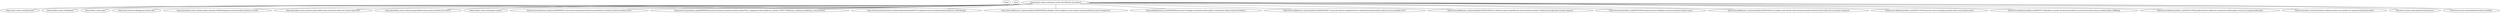 strict graph  {
https [child_link="['https://news.utexas.edu/policy-law/', 'https://titleix.utexas.edu/policies', 'https://titleix.utexas.edu/', 'https://misconductworkinggroup.utexas.edu/', 'https://president.utexas.edu/messages-speeches-2020/changing-sexual-misconduct-policies-ut-austin', 'https://president.utexas.edu/messages/addressing-sexual-misconduct-at-ut-next-steps-2019', 'https://president.utexas.edu/messages/addressing-sexual-misconduct-at-ut-2019', 'https://titleix.utexas.edu/impact-reports', 'https://www.statesman.com/news/20200302/ut-vows-more-transparency-harsher-punishments-in-faculty-sexual-misconduct-cases', 'https://www.texastribune.org/2020/03/02/university-of-texas-sexual-misconduct-policy/?utm_campaign=trib-social&utm_content=1583171694&utm_medium=social&utm_source=twitter', 'https://www.houstonchronicle.com/news/education/article/UT-to-implement-new-sex-discrimination-policies-15100146.php', 'https://www.dallasnews.com/news/politics/2020/03/02/ut-pledges-to-fire-employees-who-commit-sexual-misdeeds-be-more-transparent/', 'https://thedailytexan.com/2020/03/02/ut-austin-to-change-sexual-misconduct-policy-to-terminate-release-names-of-violators', 'https://www.dallasnews.com/news/politics/2020/01/09/17-university-of-texas-employees-have-violated-sexual-misconduct-policies-since-november-2017/', 'https://www.dallasnews.com/news/politics/2019/12/05/ut-to-disclose-names-of-professors-with-sexual-misconduct-violations-through-open-records-requests/', 'https://www.texastribune.org/2019/12/05/students-protest-handling-ut-austin-sexual-misconduct-cases/', 'https://www.dallasnews.com/news/politics/2019/12/01/ut-students-want-faculty-with-sexual-misconduct-histories-fired-whats-the-universitys-response/', 'https://www.dailytexanonline.com/2019/11/19/university-to-form-working-group-for-title-ix-misconduct-issues', 'https://www.dailytexanonline.com/2019/11/10/professors-guilty-of-sexual-misconduct-must-be-removed-to-ensure-student-safety-wellbeing', 'https://www.dailytexanonline.com/2019/11/07/president-fenves-addresses-sexual-misconduct-policy-concerns-in-campuswide-email', 'https://www.kxan.com/news/local/ut-students-protest-over-professors-reported-sexual-misconduct', 'http://www.utexas.edu/cio/policies/web-privacy', 'http://www.utexas.edu/cio/policies/web-accessibility']", data="b'\nSexual Misconduct - UT News\nUT Wordmark Primary\nUT Wordmark Formal\nShield Texas\nUT News\nCamera\nChevron\nClose\nSearch\nCopy Link\nDownload File\nHamburger\nMenu\nTime Stamp\nOpen in browser\nLoad More\nPull quote\nCloudy and windy\nCloudy\nPartly Cloudy\nRain and snow\nRain\nShowers\nSnow\nSunny\nThunderstorms\nWind and Rain\nWindy\nFacebook\nInstagram\nLinkedIn\nTwitter\nemail\nalert\nmap\ncalendar\nbullhorn\nSkip to content \xe2\x86\x93\nThe University of Texas at Austin\nOctober 27, 2023\nUT News\nNavigation\nSearch\nClose Navigation\nUT News\nNews\nOpinions\nSeries\nWhat Starts Here Campaign Stories\nUT Research\nScience & Technology\nHealth & Wellness\nArts & Humanities\nEducation & Leadership\nBusiness & Economy\nCampus & Community\nPolicy & Law\nFor Journalists\nPress Releases\nMedia Contacts\nExperts Guide\nPitch Form\nArchive\nUT Austin on Twitter\nUT Austin on Instagram\nUT Austin on Facebook\nUT Austin on LinkedIn\nSearch for content on UT News\nSearch Button\nSexual Misconduct\nBack to Topics in the News\nBackground Summary\nOn Oct. 25, 2019, students at UT Austin began a series of protests around issues related to how the university publicly reports on and sanctions faculty who have been found to have violated the university\xe2\x80\x99s policies on sexual misconduct.\nIn response, university leaders began meeting with student leaders to discuss their concerns and took or committed to the following steps:\nFormed a campus working group for Title IX and misconduct issues, comprised of undergraduate and graduate students, faculty and staff members, and university leaders.\nHired an external firm, Husch Blackwell, to undertake a comprehensive review of the university\xe2\x80\x99s Title IX and sexual misconduct policies and procedures.\nCreated a website\xc2\xa0 to provide further information and regular updates on progress.\nCommitted the misconduct working group to host a student-led forum in the Spring of 2020 with the participation of university leaders.\nResponded to open records requests with a document that summarizes all cases in which faculty and staff have been found in violation of sexual misconduct policies dating back to November 2017. This complements and is consistent with a previously released record summarizing cases from 2013 through most of 2017. Conduct violations are a matter of public record, and when asked, the university has regularly released this information.\nStatement\nSexual misconduct violates the values and policies of UT Austin. Every individual who serves our university must feel valued, respected and free to learn and work in a safe environment.\nUT Austin takes all allegations of sexual misconduct seriously and investigates them expeditiously. Recently, students have pressed the university to reexamine its approaches.\nDuring the past four months, consultants from the Husch Blackwell firm met with close to 1,500 stakeholders, including UT Austin students, staff and faculty members and led a comprehensive review of the university\xe2\x80\x99s sexual misconduct policies. On March 2, 2020, President Fenves sent a letter to the campus community accepting all of the Husch Blackwell recommendations.\xc2\xa0 The university will now begin the implementation of these recommendations.\nRelated Policies\nUT Austin Policies Relevant to Title IX\nUT Austin Experts\nTo speak with the university\xe2\x80\x99s Title IX coordinator, please contact\xc2\xa0Eliska Padilla\xc2\xa0in UT Austin\xe2\x80\x99s media relations office or contact the media relations office front desk at 512-471-3151.\nResources\nTitle IX Website\nTitle IX: File A Report\nTitle IX: Impact Reports\nSexual Misconduct Working Group\nMessages to Campus\nChanging Sexual Misconduct Policies at UT Austin \xe2\x80\x93 President Gregory L. Fenves \xe2\x80\x93 March 2, 2020\nLast Night\xe2\x80\x99s Student Forum \xe2\x80\x93 President Gregory L. Fenves \xe2\x80\x93 January 28, 2020\nAddressing Sexual Misconduct at UT: Next Steps \xe2\x80\x93 President Gregory L. Fenves \xe2\x80\x93 November 19, 2019\nAddressing Sexual Misconduct at UT \xe2\x80\x93 President Gregory L. Fenves \xe2\x80\x93 November 7, 2019 \xe2\x80\x93\nA Letter to Students and UT Community \xe2\x80\x93 Executive Vice President & Provost Maurie McInnis \xe2\x80\x93 October 30, 2019\nPublic Reports\nUT Austin\xe2\x80\x99s Title IX Office produces annual impact reports containing aggregate data related to reports submitted, outcomes of the investigations, and sanctions, as well as resources available on campus\nTitle IX Impact Reports\nNews\nUT vows more transparency, harsher punishments in faculty sexual misconduct cases \xe2\x80\x93 Austin American-Statesman \xe2\x80\x93 March 2, 2020\nUT-Austin announces updates to sexual misconduct policies following student protests \xe2\x80\x93\xc2\xa0Texas Tribune \xe2\x80\x93 March 2, 2020\nUT to implement new sex discrimination policies \xe2\x80\x93\xc2\xa0Houston Chronicle \xe2\x80\x93 March 2, 2020\nUT pledges to fire employees who commit sexual misdeeds, be more transparent \xe2\x80\x93 Dallas Morning News \xe2\x80\x93 March 2, 2020\nUT-Austin to change sexual misconduct policy to terminate, release names of violators \xe2\x80\x93 The Daily Texan \xe2\x80\x93 March 2, 2020\nUT Faculty Group to Develop Guidelines in Wake of Misconduct \xe2\x80\x93 Austin American-Statesman \xe2\x80\x93 February 11, 2020\n17 University of Texas employees have violated sexual misconduct policies since November 2017\xe2\x80\x93 Dallas Morning News \xe2\x80\x93 Jan. 9, 2020\nUT to disclose names of professors with sexual misconduct violations to people who request them\xe2\x80\x93 Dallas Morning News \xe2\x80\x93 Dec. 5, 2019\nTwo UT-Austin professors disciplined for sexual misconduct were allowed to resume teaching. Students want to know why. \xe2\x80\x93 Texas Tribune \xe2\x80\x93 Dec. 5, 2019\nUT students want faculty with sexual misconduct histories fired. What\xe2\x80\x99s the university\xe2\x80\x99s response? \xe2\x80\x93 Dallas Morning News \xe2\x80\x93 Dec. 1, 2019\nUniversity to form working group for Title IX, misconduct issues \xe2\x80\x93 The Daily Texan \xe2\x80\x93 Nov. 19, 2019\nEditorial: Professors guilty of sexual misconduct must be removed to ensure student safety, wellbeing \xe2\x80\x93 The Daily Texan \xe2\x80\x93 Nov. 10, 2019\nPresident Fenves addresses sexual misconduct policy concerns in campuswide email \xe2\x80\x93 The Daily Texan \xe2\x80\x93 Nov. 7, 2019\nUT students protest over professors\xe2\x80\x99 reported sexual misconduct allegations\xc2\xa0 \xe2\x80\x93 KXAN-TV \xe2\x80\x93 Oct. 25, 2019\nSubscribe to the TEXAS Newsletter\nUT Austin on Twitter\nUT Austin on Instagram\nUT Austin on Facebook\nUT Austin on LinkedIn\nUT News Home\nFor Journalists\nPress Releases\nMedia Contacts\nExperts Guide\nNews Archive\nPitch Form\nUT Austin Home\nSite Policies\nWeb Privacy Policy\nEmergency Information\nWeb Accessibility Policy\nDisability Resources\n\xc2\xa9 The University of Texas at Austin 2023'"];
https [child_link="['https://news.utexas.edu/policy-law/', 'https://lbj.utexas.edu/lbj-schoolunivision-voter-polls-texas%E2%80%AFand-nevada-reveal-perspectives-nov-2022-midterms-and-policy', 'https://lbj.utexas.edu/lbj-schoolunivision-voter-polls-texas%E2%80%AFand-nevada-reveal-perspectives-nov-2022-midterms-and-policy', 'https://news.utexas.edu/2022/08/17/u-s-mexico-need-a-binational-retirement-policy/', 'https://news.utexas.edu/2022/08/17/u-s-mexico-need-a-binational-retirement-policy/', 'http://www.utexas.edu/cio/policies/web-privacy', 'http://www.utexas.edu/cio/policies/web-accessibility']", data="b'\nPolicy & Law Archives - UT News\nUT Wordmark Primary\nUT Wordmark Formal\nShield Texas\nUT News\nCamera\nChevron\nClose\nSearch\nCopy Link\nDownload File\nHamburger\nMenu\nTime Stamp\nOpen in browser\nLoad More\nPull quote\nCloudy and windy\nCloudy\nPartly Cloudy\nRain and snow\nRain\nShowers\nSnow\nSunny\nThunderstorms\nWind and Rain\nWindy\nFacebook\nInstagram\nLinkedIn\nTwitter\nemail\nalert\nmap\ncalendar\nbullhorn\nSkip to content \xe2\x86\x93\nThe University of Texas at Austin\nOctober 27, 2023\nUT News\nNavigation\nSearch\nClose Navigation\nUT News\nNews\nOpinions\nSeries\nWhat Starts Here Campaign Stories\nUT Research\nScience & Technology\nHealth & Wellness\nArts & Humanities\nEducation & Leadership\nBusiness & Economy\nCampus & Community\nPolicy & Law\nFor Journalists\nPress Releases\nMedia Contacts\nExperts Guide\nPitch Form\nArchive\nUT Austin on Twitter\nUT Austin on Instagram\nUT Austin on Facebook\nUT Austin on LinkedIn\nSearch for content on UT News\nSearch Button\nPolicy & Law\nOct 27, 2023\nUT/Texas Politics Project Poll Offers Preview of 2024 Presidential Contest in Texas\nRead More UT/Texas Politics Project Poll Offers Preview of 2024 Presidential Contest in Texas\nLBJ School of Public Affairs\nOct 27, 2023\nUnusually dry growing seasons in Central America associated with migration to the US\nRead More Unusually dry growing seasons in Central America associated with migration to the US\nOct 09, 2023\nForced Kiss Shows Male Patriarchy of World Sports Persists\nRead More Forced Kiss Shows Male Patriarchy of World Sports Persists\nJul 26, 2023\nWe Do Not Need Harsh Asylum Policies\nRead More We Do Not Need Harsh Asylum Policies\nJul 06, 2023\nRural America\xe2\x80\x99s Business Growth is Rooted in Surprising Factors\nRead More Rural America\xe2\x80\x99s Business Growth is Rooted in Surprising Factors\nJun 23, 2023\nUT/Texas Politics Project Poll: Texas Voters Lack Confidence on Efforts Toward the Grid, Border Security and School Safety\nRead More UT/Texas Politics Project Poll: Texas Voters Lack Confidence on Efforts Toward the Grid, Border Security and School Safety\nJun 13, 2023\nUT/Civitas Institute Poll: Respondents Concerned About the State of U.S. Democracy\nRead More UT/Civitas Institute Poll: Respondents Concerned About the State of U.S. Democracy\nMay 16, 2023\nSanctions Against Russians Twice as Effective Since Ukraine Invasion\nRead More Sanctions Against Russians Twice as Effective Since Ukraine Invasion\nMay 04, 2023\nEuropean Security After the War in Ukraine\nRead More European Security After the War in Ukraine\nMay 03, 2023\nUT/Texas Politics Project Poll: Parties Sharply Divided Over Social Issues; Republicans Support Both Trump and DeSantis\nRead More UT/Texas Politics Project Poll: Parties Sharply Divided Over Social Issues; Republicans Support Both Trump and DeSantis\nMar 02, 2023\nUT/Texas Politics Project Poll: School Safety a Priority for Texas Voters\nRead More UT/Texas Politics Project Poll: School Safety a Priority for Texas Voters\nJan 17, 2023\nLet\xe2\x80\x99s Build a Better Metro State of Texas\nRead More Let\xe2\x80\x99s Build a Better Metro State of Texas\nNov 23, 2022\nWe Need to Rethink Retirement and When it Should Begin\nRead More We Need to Rethink Retirement and When it Should Begin\nLBJ School of Public Affairs\nNov 16, 2022\nUT researchers are working with City staff and community groups to build an Austin-wide climate atlas\nRead More UT researchers are working with City staff and community groups to build an Austin-wide climate atlas\nLBJ School of Public Affairs\nOct 25, 2022\nLBJ School/Univision Voter Polls in Texas\xe2\x80\xafand Nevada Reveal Perspectives on Nov. 2022 Midterms, Policy Issues\nRead More LBJ School/Univision Voter Polls in Texas\xe2\x80\xafand Nevada Reveal Perspectives on Nov. 2022 Midterms, Policy Issues\nOct 21, 2022\nUT/Texas Politics Project Poll: Texas Voters Give Abbott 54%-43% Lead Over O\xe2\x80\x99Rourke\nRead More UT/Texas Politics Project Poll: Texas Voters Give Abbott 54%-43% Lead Over O\xe2\x80\x99Rourke\nSep 14, 2022\nUT/Texas Politics Project Poll: Abbott\xe2\x80\x99s Lead Over O\xe2\x80\x99Rourke Narrows While Most Texans Support Bussing of Migrants\nRead More UT/Texas Politics Project Poll: Abbott\xe2\x80\x99s Lead Over O\xe2\x80\x99Rourke Narrows While Most Texans Support Bussing of Migrants\nAug 22, 2022\nCOVID-19 Offers Lessons on Fighting Climate Change\nRead More COVID-19 Offers Lessons on Fighting Climate Change\nAug 17, 2022\nU.S., Mexico Need a Binational Retirement Policy\nRead More U.S., Mexico Need a Binational Retirement Policy\nJul 12, 2022\nA Matter of National Security\nRead More A Matter of National Security\nFirst\nPrevious\n52\n53\nNext\nLast\nSubscribe to the TEXAS Newsletter\nUT Austin on Twitter\nUT Austin on Instagram\nUT Austin on Facebook\nUT Austin on LinkedIn\nUT News Home\nFor Journalists\nPress Releases\nMedia Contacts\nExperts Guide\nNews Archive\nPitch Form\nUT Austin Home\nSite Policies\nWeb Privacy Policy\nEmergency Information\nWeb Accessibility Policy\nDisability Resources\n\xc2\xa9 The University of Texas at Austin 2023'"];
https [child_link="['https://titleix.utexas.edu/what-is-title-ix', 'https://titleix.utexas.edu/title-ix-advisors', 'https://titleix.utexas.edu/training-materials-title-ix-personnel', 'https://www.utexas.edu/web-accessibility-policy', 'https://www.utexas.edu/web-privacy-policy']", data="b'\nUniversity Policies Related to Title IX | Title IX Office\nretweet icon\nbullhorn icon\nreply icon\ninfo icon\nflickr icon\ntumblr icon\nvimeo icon\nreddit icon\npodcast icon\nangle-down icon\nangle-left icon\nangle-right icon\nangle-up icon\nban icon\nhamburger icon\nbook icon\nbookmark icon\nbug icon\ncaret-down icon\ncaret-left icon\ncaret-right icon\ncaret-up icon\nchain icon\ncheck icon\ncheck-circle icon\nchevron-down icon\nchevron-left icon\nchevron-right icon\nchevron-up icon\ncircle icon\ncircle-o icon\nclone icon\nclose icon\ndownload-cloud icon\ncode icon\ndownload icon\nellipsis icon\nenvelope icon\nwarning icon\nexternal-link icon\neye icon\neye-slash icon\nfacebook icon\ngithub icon\ngoogle-plus icon\nheart icon\nheart-o icon\nhome icon\ninfo-circle icon\ninstagram icon\nlinkedin icon\nlock icon\nmedium icon\nminus-circle icon\nsend icon\npause-circle icon\nplay-circle icon\nplus-circle icon\nquestion-circle icon\nquote-left icon\nquote-right icon\nrss-square icon\nsearch icon\nshare-alt icon\nslack icon\nsnapchat icon\nticket icon\ntwitter icon\nwheelchair icon\nyoutube icon\nSkip to main content\nUniversity Risk and Compliance Services\nMENU\nExit to Google\nSearch\nSearch\nFile a Report\nAbout\nWhat is Title IX?\nMeet our Team\nTerms and Concepts\nData Reports\nSenate Bill 212 FAQs\nProcess & Policies\nUniversity Policies\nProcess\nSupport & Resources\nSeeking Support and Resources\nConfidential Advocate\nCampus Resources\nCommunity Resources\nReporting Resources\nGet Help\nHelpful Handouts\nInterpersonal Violence Peer Supporters\nTitle IX Advisors\nPregnancy & Parenting\nEducation & Prevention\nTraining Opportunities\nPrevention\nTraining Materials for Title IX Personnel\nBreadcrumb\nHome\nUniversity Policies Related to Title IX\nUniversity Policies Related to Title IX\nAs part of our commitment to providing an educational and working environment free from sexual misconduct, The University of Texas at Austin is implementing a revised policy on the Prohibition of Sexual Assault, Interpersonal Violence, Stalking, Sexual Harassment, and Sex Discrimination. The policy, laid out in\xc2\xa0HOP 3-3031, reflects feedback from the campus community, recommendations from outside consultants at Husch Blackwell, and provisions that comply with the new federal regulations on Title IX.\xc2\xa0With the acceptance of the Husch Blackwell recommendations and the new Title IX regulations, General Information Catalogue (Institutional Rules) Appendices D, E, and H are now included as part of\xc2\xa0HOP 3-3031: Prohibition of Sexual Assault, Interpersonal Violence, Stalking, Sexual Harassment, and Sex Discrimination.The University of Texas System Board of Regents approved the policy, and it went into effect August 14, 2020.Additional policies that may be relevant:\xc2\xa0\xc2\xa0Nondiscrimination Policy (HOP 3-3020)Consensual Relationships (HOP 3-3050)Protection from Retaliation for Suspected Misconduct Reporting (Whistleblower) (HOP 3-1022)Youth Protection Program (HOP 3-1710)Prohibition of Campus Violence (HOP 8-1010)University Catalogs\nContact Us\nLocation:\nStudent Services Building (SSB) 4.204\n100 W Dean Keeton Suite 4.204\nAustin, Texas 78712\nEmail:\ntitleix@austin.utexas.edu\nPhone:\n512-471-0419\nUT Austin HomeEmergency InformationSite PoliciesWeb Accessibility PolicyWeb Privacy PolicyAdobe Reader\n\xc2\xa9 The University of Texas at Austin 2023'"];
https [child_link="['https://titleix.utexas.edu/what-is-title-ix', 'https://titleix.utexas.edu/title-ix-advisors', 'https://titleix.utexas.edu/training-materials-title-ix-personnel', 'https://titleix.utexas.edu/our-team', 'https://www.utexas.edu/web-accessibility-policy', 'https://www.utexas.edu/web-privacy-policy']", data="b\"\nTitle IX Office Home | Title IX Office\nretweet icon\nbullhorn icon\nreply icon\ninfo icon\nflickr icon\ntumblr icon\nvimeo icon\nreddit icon\npodcast icon\nangle-down icon\nangle-left icon\nangle-right icon\nangle-up icon\nban icon\nhamburger icon\nbook icon\nbookmark icon\nbug icon\ncaret-down icon\ncaret-left icon\ncaret-right icon\ncaret-up icon\nchain icon\ncheck icon\ncheck-circle icon\nchevron-down icon\nchevron-left icon\nchevron-right icon\nchevron-up icon\ncircle icon\ncircle-o icon\nclone icon\nclose icon\ndownload-cloud icon\ncode icon\ndownload icon\nellipsis icon\nenvelope icon\nwarning icon\nexternal-link icon\neye icon\neye-slash icon\nfacebook icon\ngithub icon\ngoogle-plus icon\nheart icon\nheart-o icon\nhome icon\ninfo-circle icon\ninstagram icon\nlinkedin icon\nlock icon\nmedium icon\nminus-circle icon\nsend icon\npause-circle icon\nplay-circle icon\nplus-circle icon\nquestion-circle icon\nquote-left icon\nquote-right icon\nrss-square icon\nsearch icon\nshare-alt icon\nslack icon\nsnapchat icon\nticket icon\ntwitter icon\nwheelchair icon\nyoutube icon\nSkip to main content\nUniversity Risk and Compliance Services\nMENU\nExit to Google\nSearch\nSearch\nFile a Report\nAbout\nWhat is Title IX?\nMeet our Team\nTerms and Concepts\nData Reports\nSenate Bill 212 FAQs\nProcess & Policies\nUniversity Policies\nProcess\nSupport & Resources\nSeeking Support and Resources\nConfidential Advocate\nCampus Resources\nCommunity Resources\nReporting Resources\nGet Help\nHelpful Handouts\nInterpersonal Violence Peer Supporters\nTitle IX Advisors\nPregnancy & Parenting\nEducation & Prevention\nTraining Opportunities\nPrevention\nTraining Materials for Title IX Personnel\nTitle IX Office Home\nUniversity of Texas tower through yellow trees\nTitle IX Office\nSupport & Resources\nLearn more about the accommodations, support, and resources we offer UT students, faculty, and staff.\nSupport & Resources\nReport an incident of sexual assault, stalking, sexual harassment, and sex discrimination.\nSubmit a Report\nWe offer training and professional development opportunities for all UT students, faculty, and staff.\nRequest a Workshop\nOctober is Relationship Violence Prevention Month. Learn about the campus-wide events throughout the month.\nRVPM\nOur\xc2\xa0Mission\nThe Title IX Office seeks to provide leadership pertaining to the Title IX regulations, state laws, and University policies, as well as develop and implement best practices for prevention, training, resources, and support services at The University of Texas at Austin.\nMeet the Title IX Team\nUT Austin CEO Report\nEffective January 1, 2020, Texas Education Code (TEC), Section 51.253(c) requires an institution or system\xe2\x80\x99s Chief Executive Officer (CEO) to submit a report (\xe2\x80\x9cCEO Report\xe2\x80\x9d) at least once during each fall or spring semester to the institution\xe2\x80\x99s governing body and post the report on the organization\xe2\x80\x99s internet website.\nView UT Austin's CEO Report\nContact Us\nLocation:\nStudent Services Building (SSB) 4.204\n100 W Dean Keeton Suite 4.204\nAustin, Texas 78712\nEmail:\ntitleix@austin.utexas.edu\nPhone:\n512-471-0419\nUT Austin HomeEmergency InformationSite PoliciesWeb Accessibility PolicyWeb Privacy PolicyAdobe Reader\n\xc2\xa9 The University of Texas at Austin 2023\""];
https [child_link="['https://misconductworkinggroup.utexas.edu/what-is-title-ix', 'https://misconductworkinggroup.utexas.edu/title-ix-advisors', 'https://misconductworkinggroup.utexas.edu/training-materials-title-ix-personnel', 'https://misconductworkinggroup.utexas.edu/our-team', 'https://www.utexas.edu/web-accessibility-policy', 'https://www.utexas.edu/web-privacy-policy']", data="b\"\nTitle IX Office Home | Title IX Office\nretweet icon\nbullhorn icon\nreply icon\ninfo icon\nflickr icon\ntumblr icon\nvimeo icon\nreddit icon\npodcast icon\nangle-down icon\nangle-left icon\nangle-right icon\nangle-up icon\nban icon\nhamburger icon\nbook icon\nbookmark icon\nbug icon\ncaret-down icon\ncaret-left icon\ncaret-right icon\ncaret-up icon\nchain icon\ncheck icon\ncheck-circle icon\nchevron-down icon\nchevron-left icon\nchevron-right icon\nchevron-up icon\ncircle icon\ncircle-o icon\nclone icon\nclose icon\ndownload-cloud icon\ncode icon\ndownload icon\nellipsis icon\nenvelope icon\nwarning icon\nexternal-link icon\neye icon\neye-slash icon\nfacebook icon\ngithub icon\ngoogle-plus icon\nheart icon\nheart-o icon\nhome icon\ninfo-circle icon\ninstagram icon\nlinkedin icon\nlock icon\nmedium icon\nminus-circle icon\nsend icon\npause-circle icon\nplay-circle icon\nplus-circle icon\nquestion-circle icon\nquote-left icon\nquote-right icon\nrss-square icon\nsearch icon\nshare-alt icon\nslack icon\nsnapchat icon\nticket icon\ntwitter icon\nwheelchair icon\nyoutube icon\nSkip to main content\nUniversity Risk and Compliance Services\nMENU\nExit to Google\nSearch\nSearch\nFile a Report\nAbout\nWhat is Title IX?\nMeet our Team\nTerms and Concepts\nData Reports\nSenate Bill 212 FAQs\nProcess & Policies\nUniversity Policies\nProcess\nSupport & Resources\nSeeking Support and Resources\nConfidential Advocate\nCampus Resources\nCommunity Resources\nReporting Resources\nGet Help\nHelpful Handouts\nInterpersonal Violence Peer Supporters\nTitle IX Advisors\nPregnancy & Parenting\nEducation & Prevention\nTraining Opportunities\nPrevention\nTraining Materials for Title IX Personnel\nTitle IX Office Home\nUniversity of Texas tower through yellow trees\nTitle IX Office\nSupport & Resources\nLearn more about the accommodations, support, and resources we offer UT students, faculty, and staff.\nSupport & Resources\nReport an incident of sexual assault, stalking, sexual harassment, and sex discrimination.\nSubmit a Report\nWe offer training and professional development opportunities for all UT students, faculty, and staff.\nRequest a Workshop\nOctober is Relationship Violence Prevention Month. Learn about the campus-wide events throughout the month.\nRVPM\nOur\xc2\xa0Mission\nThe Title IX Office seeks to provide leadership pertaining to the Title IX regulations, state laws, and University policies, as well as develop and implement best practices for prevention, training, resources, and support services at The University of Texas at Austin.\nMeet the Title IX Team\nUT Austin CEO Report\nEffective January 1, 2020, Texas Education Code (TEC), Section 51.253(c) requires an institution or system\xe2\x80\x99s Chief Executive Officer (CEO) to submit a report (\xe2\x80\x9cCEO Report\xe2\x80\x9d) at least once during each fall or spring semester to the institution\xe2\x80\x99s governing body and post the report on the organization\xe2\x80\x99s internet website.\nView UT Austin's CEO Report\nContact Us\nLocation:\nStudent Services Building (SSB) 4.204\n100 W Dean Keeton Suite 4.204\nAustin, Texas 78712\nEmail:\ntitleix@austin.utexas.edu\nPhone:\n512-471-0419\nUT Austin HomeEmergency InformationSite PoliciesWeb Accessibility PolicyWeb Privacy PolicyAdobe Reader\n\xc2\xa9 The University of Texas at Austin 2023\""];
https [child_link="['https://utexas.app.box.com/v/HB-Initial-Recommendations', 'http://www.utexas.edu/site-policies', 'http://www.utexas.edu/web-accessibility-policy', 'http://www.utexas.edu/web-privacy-policy']", data="b'\nChanging Sexual Misconduct Policies at UT Austin | Office of the President | The University of Texas at Austin\nSkip to main content\nUniversity of Texas at Austin Home\nOffice of the President\nMenu\nUniversity of Texas at Austin Home\nThe University of Texas at Austin\nOffice of the President\nUT Strategic Plan\nSearch\nSearch\nSearch\nSearch\nUT Strategic Plan\nAbout the President Expand\nMessages & Speeches Expand\nCouncils & Programs Expand\nAwards & Fellowships Expand\nLeadership & Staff Expand\nHome\nMessages & Speeches : 2020 Messages & Speeches\nChanging Sexual Misconduct Policies at UT Austin\nChanging Sexual Misconduct Policies at UT Austin\nMarch 2, 2020\nDear UT Community,\nDuring the past four months, consultants from the Husch Blackwell firm met with UT Austin students, staff members and faculty members and led a comprehensive review of the university\xe2\x80\x99s sexual misconduct policies. The first phase of the review is now complete. Husch Blackwell has presented me with\xc2\xa0recommended policy changes\xc2\xa0that are designed to better support survivors, provide clear disciplinary guidelines and improve communication with the campus community.\nI have accepted all of these recommendations. We are now beginning the implementation of the recommendations, and you will have opportunities to provide input as part of UT\xe2\x80\x99s procedure for instituting new policies.\nWhen new policies are in place, there will be three major changes:\nUT will streamline the resources we offer to survivors to support them effectively.\nIf any UT faculty or staff member is found \xe2\x80\x94 after a thorough investigation \xe2\x80\x94 to have committed sexual assault, sexual harassment, stalking or interpersonal violence, the presumptive punishment will be termination. These are the four categories of misconduct included in Texas Senate Bill 212 that require reporting of violations at universities.\nIf there is a case in which a UT employee is found to have engaged in one of these four types of misconduct and is not terminated because of mitigating factors, that information will be compiled and made publicly available, while preserving the privacy of the survivors.\nAs we have evaluated our policies in recent months, we have also heard from the campus community about the importance of helping survivors to heal and offering alternative resolutions where appropriate. To accomplish this, we will consult with experts, including those in the Steve Hicks School of Social Work, to introduce restorative justice as an alternative approach.\nSexual assault, sexual harassment, stalking and interpersonal violence will not be accepted at The University of Texas at Austin. If a faculty or staff member commits these acts, the consequences will be clear. I thank the Misconduct Working Group for their work in recent months, and I am grateful to the students and survivors who participated in our productive forum in January.\nSincerely,\nGregory L. Fenves\nPresident\nOffice of the President\n110 Inner Campus Drive\nStop G3400\nAustin, TX 78712-3400\n512-471-1232 (Phone)\n512-471-8102 (Fax)\npresident@utexas.edu\nSite Links\nWEBSITE FEEDBACK\nMAPS\nDIRECTORY\nEVENTS\nPresident on Twitter\nTwitterInstagram\nEmergency Information\nSite Policy\nWeb Accessibility Policy\nWeb Privacy Policy\n\xc2\xa9 The University of Texas at Austin 2023'"];
https [child_link="['http://www.utexas.edu/site-policies', 'http://www.utexas.edu/web-accessibility-policy', 'http://www.utexas.edu/web-privacy-policy']", data="b'\nPage not found | Office of the President | The University of Texas at Austin\nSkip to main content\nUniversity of Texas at Austin Home\nOffice of the President\nMenu\nUniversity of Texas at Austin Home\nThe University of Texas at Austin\nOffice of the President\nUT Strategic Plan\nSearch\nSearch\nSearch\nSearch\nUT Strategic Plan\nAbout the President Expand\nMessages & Speeches Expand\nCouncils & Programs Expand\nAwards & Fellowships Expand\nLeadership & Staff Expand\nPage Not Found\nSearch\nSearch\nOffice of the President\n110 Inner Campus Drive\nStop G3400\nAustin, TX 78712-3400\n512-471-1232 (Phone)\n512-471-8102 (Fax)\npresident@utexas.edu\nSite Links\nWEBSITE FEEDBACK\nMAPS\nDIRECTORY\nEVENTS\nPresident on Twitter\nTwitterInstagram\nEmergency Information\nSite Policy\nWeb Accessibility Policy\nWeb Privacy Policy\n\xc2\xa9 The University of Texas at Austin 2023'"];
https [child_link="['http://www.utexas.edu/site-policies', 'http://www.utexas.edu/web-accessibility-policy', 'http://www.utexas.edu/web-privacy-policy']", data="b'\nPage not found | Office of the President | The University of Texas at Austin\nSkip to main content\nUniversity of Texas at Austin Home\nOffice of the President\nMenu\nUniversity of Texas at Austin Home\nThe University of Texas at Austin\nOffice of the President\nUT Strategic Plan\nSearch\nSearch\nSearch\nSearch\nUT Strategic Plan\nAbout the President Expand\nMessages & Speeches Expand\nCouncils & Programs Expand\nAwards & Fellowships Expand\nLeadership & Staff Expand\nPage Not Found\nSearch\nSearch\nOffice of the President\n110 Inner Campus Drive\nStop G3400\nAustin, TX 78712-3400\n512-471-1232 (Phone)\n512-471-8102 (Fax)\npresident@utexas.edu\nSite Links\nWEBSITE FEEDBACK\nMAPS\nDIRECTORY\nEVENTS\nPresident on Twitter\nTwitterInstagram\nEmergency Information\nSite Policy\nWeb Accessibility Policy\nWeb Privacy Policy\n\xc2\xa9 The University of Texas at Austin 2023'"];
https [child_link="['https://titleix.utexas.edu/what-is-title-ix', 'https://titleix.utexas.edu/title-ix-advisors', 'https://titleix.utexas.edu/training-materials-title-ix-personnel', 'https://www.utexas.edu/web-accessibility-policy', 'https://www.utexas.edu/web-privacy-policy']", data="b'\nPage not found | Title IX Office\nretweet icon\nbullhorn icon\nreply icon\ninfo icon\nflickr icon\ntumblr icon\nvimeo icon\nreddit icon\npodcast icon\nangle-down icon\nangle-left icon\nangle-right icon\nangle-up icon\nban icon\nhamburger icon\nbook icon\nbookmark icon\nbug icon\ncaret-down icon\ncaret-left icon\ncaret-right icon\ncaret-up icon\nchain icon\ncheck icon\ncheck-circle icon\nchevron-down icon\nchevron-left icon\nchevron-right icon\nchevron-up icon\ncircle icon\ncircle-o icon\nclone icon\nclose icon\ndownload-cloud icon\ncode icon\ndownload icon\nellipsis icon\nenvelope icon\nwarning icon\nexternal-link icon\neye icon\neye-slash icon\nfacebook icon\ngithub icon\ngoogle-plus icon\nheart icon\nheart-o icon\nhome icon\ninfo-circle icon\ninstagram icon\nlinkedin icon\nlock icon\nmedium icon\nminus-circle icon\nsend icon\npause-circle icon\nplay-circle icon\nplus-circle icon\nquestion-circle icon\nquote-left icon\nquote-right icon\nrss-square icon\nsearch icon\nshare-alt icon\nslack icon\nsnapchat icon\nticket icon\ntwitter icon\nwheelchair icon\nyoutube icon\nSkip to main content\nUniversity Risk and Compliance Services\nMENU\nExit to Google\nSearch\nSearch\nFile a Report\nAbout\nWhat is Title IX?\nMeet our Team\nTerms and Concepts\nData Reports\nSenate Bill 212 FAQs\nProcess & Policies\nUniversity Policies\nProcess\nSupport & Resources\nSeeking Support and Resources\nConfidential Advocate\nCampus Resources\nCommunity Resources\nReporting Resources\nGet Help\nHelpful Handouts\nInterpersonal Violence Peer Supporters\nTitle IX Advisors\nPregnancy & Parenting\nEducation & Prevention\nTraining Opportunities\nPrevention\nTraining Materials for Title IX Personnel\nBreadcrumb\nHome\nPage not found\nThe requested page could not be found.\nUT Austin HomeEmergency InformationSite PoliciesWeb Accessibility PolicyWeb Privacy PolicyAdobe Reader\n\xc2\xa9 The University of Texas at Austin 2023'"];
https [child_link="['https://cm.statesman.com/privacy/', 'https://cm.statesman.com/privacy-policy/']", data="b'\nUT vows more transparency, harsher punishments in faculty sexual misconduct casesNews Sports Hookem.com Austin360 Opinion Advertise Obituaries eNewspaper Legals  FLASH BRIEFINGUT vows more transparency, harsher punishments in faculty sexual misconduct casesLara Kortelkorte@statesman.comAfter months of student protests and an examination by outside experts, the University of Texas on Monday announced it would change its policies around sexual misconduct.The changes are based on recommendations made last week by the law firm Husch Blackwell. For several months, the firm\xe2\x80\x99s consultants have been holding meetings with students and other campus stakeholders to examine ways the university could improve its handling of faculty sexual misconduct.In a letter to the campus Monday, UT President Gregory L. Fenves outlined the policy changes, which include making termination a presumptive punishment for any faculty member found to have committed sexual assault, sexual harassment, stalking or interpersonal violence.For those faculty who are not terminated after such a violation, their names will be compiled and made publicly available, while preserving the privacy of survivors, Fenves said.\xe2\x80\x9cSexual assault, sexual harassment, stalking and interpersonal violence will not be accepted at The University of Texas at Austin,\xe2\x80\x9d Fenves wrote. \xe2\x80\x9cIf a faculty or staff member commits these acts, the consequences will be clear.\xe2\x80\x9dThe impetus for the changes was an outcry from students, who in October began publicly protesting the continued employment of several faculty who had violated the school\xe2\x80\x99s sexual misconduct policies. Since then, the university has been working with students and experts to improve its processes and be more transparent.The university and Husch Blackwell consultants debated whether to regularly make a list of punished professors publicly available, out of concerns for survivors. At a meeting with the UT Faculty Council last month, consultant Scott Schneider said no other school across the country releases such a list.But ultimately, the reporting requirements outlined in Senate Bill 212 and Texas\xe2\x80\x99 public information policies warrant a \xe2\x80\x9cunique approach,\xe2\x80\x9d to these records, Husch Blackwell wrote in its recommendation.\xe2\x80\x9cIt is worth noting that this practice is not utilized by any of the peer institutions benchmarked for this review,\xe2\x80\x9d the report stated. \xe2\x80\x9cHowever, we believe there are unique legal issues in Texas, including the mandatory reporting law and Texas\xe2\x80\x99s robust public information law, that warrant a unique approach.\xe2\x80\x9dOther recommendations from Husch Blackwell include streamlining survivor services, making sexual misconduct training mandatory for employees, and implementing restorative justice methods in sex discrimination matters.Consultants found that while the university offered a robust set of support services for survivors, the system was viewed as confusing, not clearly communicated and possibly underutilized. The firm recommended UT make a single office where students can access confidential personnel to provide them support.The firm also recommended UT clearly differentiate between forms of sexual misconduct in its policies, which it said causes confusion about the seriousness of different violations. It recommended the university define each act of misconduct with as much precision as possible.\xe2\x80\x9cWe recommend that the University clarify that not all violations of its sex discrimination policy are equally egregious \xe2\x80\x94 a point that should be emphasized in the definitions themselves as well as the presumptively appropriate sanctions the University metes out for violations of the policy,\xe2\x80\x9d the report said.Tasnim Islam, a UT sophomore and one of the leaders of the student-led Coalition Against Sexual Misconduct, said she was ecstatic to read about the recommendations, which are almost identical to the demands made by students last fall. Still, Islam said she and other students are concerned about student involvement going forward.\xe2\x80\x9cThis issue shouldn\xe2\x80\x99t continue to go on behind closed doors with just experts and administrators,\xe2\x80\x9d she said. \xe2\x80\x9cStudents need to actively be in the room.\xe2\x80\x9dCareers Staff Directory Accessibility Site Map Legals Our Ethical Principles Subscription Terms & Conditions Terms of Service Privacy Policy Your California Privacy Rights / Privacy PolicyDo Not Sell / Share / Target My InfoCookie SettingsContact Us Support Local Business Advertise Your Business Advertising Terms and Conditions Promote your Event Licensing & Reprints Austin American-Statesman Store Help Center Subscriber Guide My Account Give FeedbackSubscribe Today Newsletters Facebook Twitter Instagram eNewspaper ArchivesJobs Cars Homes Classifieds Reviewed.com 10Best LocaliQ Digital Marketing Solutions Events\xc2\xa9 2023 www.statesman.com. All rights reserved.'"];
https [child_link="['https://www.texastribune.org/about/privacy-policy/']", data="b'\nUT-Austin announces updates to sexual misconduct policies after student protests | The Texas Tribune\nSkip to main content\nInvestigations\nNewsletters\nEvents\nData\nAbout Us\nDonate\nMenu\nClose\nDonate\nAbout Us\nInvestigations\nNewsletters\nEvents\nData\nKey coverage\nDonate\nDefend Texas Liberty\nSchool Vouchers Bill\nTeacher Raises\nRural Hospitals\n2023 Elections\nUT-Austin announces updates to sexual misconduct policies after student protests\nThe school will make termination the \xe2\x80\x9cpresumptive punishment\xe2\x80\x9d for employees who commit sexual assault or sexual harassment, among other offenses. It will also make available to the public information about those found responsible but not fired for such offenses.\nby Shannon Najmabadi\nMarch 2, 202011 AM Central\nShare\nCopy URL\nRepublish\nTwitter\nFacebook\nReddit\nEmail\nRepublish\nFrom left: UT-Austin\'s Greg Fenves, president; Maurie McInnis, provost; and Soncia Reagins-Lilly, vice president for student affairs and dean of students, answered students\' questions about campus sexual misconduct policies at an event in January.\nCredit:\nEddie Gaspar/The Daily Texan\nThe University of Texas at Austin will make termination the \xe2\x80\x9cpresumptive punishment\xe2\x80\x9d for employees who commit sexual assault, sexual harassment, stalking or interpersonal violence, and it will make available to the public information about those not fired for the four offenses.\nThe planned policy changes come after an external law firm hired to review the flagship\xe2\x80\x99s sexual misconduct-related policies delivered recommendations to UT-Austin President Greg Fenves. He said Monday he accepted all the suggestions \xe2\x80\x94 which are \xe2\x80\x9cdesigned to better support survivors, provide clear disciplinary guidelines and improve communication with the campus community\xe2\x80\x9d \xe2\x80\x94 and that UT would begin implementing them. The announcement comes months after students began protesting that professors punished by UT for sexual misconduct were still teaching undergraduates, and weeks after students condemned the school\'s handling of sexual misconduct cases at an emotional forum in late January.\nProviding information about professors found responsible for misconduct was one of the student protesters\xe2\x80\x99 top demands.\nFenves said Monday that if a university employee engaged in the four categories of misconduct but was not terminated because of \xe2\x80\x9cmitigating factors,\xe2\x80\x9d information about the case would be \xe2\x80\x9ccompiled and made publicly available, while preserving the privacy of the survivors.\xe2\x80\x9d He said a \xe2\x80\x9cthorough investigation\xe2\x80\x9d would precede each finding of misconduct.\nFenves also said experts in the Steve Hicks School of Social Work would be consulted about introducing alternative resolution options and restorative justice for sexual misconduct-related matters.\nThe university fast-tracked the production of the recommendations after the January forum, in which students tearfully recounted being subjected to sexual misconduct or going through the university\xe2\x80\x99s investigative process. Others said administrators had failed the student body and accused administrators of protecting professors with histories of misconduct.\n\"Why would you be hiding the fact that we\'re in rooms with sexual predators every time we go to class?\" one woman asked at the forum.\nFenves said shortly after the event that the school would hire two additional investigators to help look into misconduct complaints more quickly.\nSince the protests began last fall, UT has formed a working group on the subject with students, faculty and administrators. It also hired the external firm, Husch Blackwell, whose lawyers participated in the working group and held several \xe2\x80\x9clistening sessions\xe2\x80\x9d with various parties on campus.\nThe lawyers\' suggestions include consolidating and expanding confidential resources for students, and adding timelines to encourage quicker resolution of sex discrimination complaints.\nUT has released lists of employees found to have violated sexual misconduct-related policies before, but only in response to public information requests. Under pressure from students, the university disclosed in January that 17 employees were found to have violated its sexual misconduct-related policies between November 2017 and December 2019. Three faculty members were on the list. The external firm said in its recommendations that proactively publishing the names of policy violators was \"not utilized by any of the peer institutions benchmarked for this review; however, we believe there are unique legal issues in Texas, including the mandatory reporting law and Texas\xe2\x80\x99s robust public information law, that warrant a unique approach.\xe2\x80\x9d\nThe university has previously used a range of sanctions to penalize professors found responsible for sexual misconduct, with the severity of the punishment corresponding with the offense.\nTexas A&M University overhauled its sexual misconduct-related policies in 2018 after a review from the same external firm, Husch Blackwell. The school now requires that any employee found responsible for sexual harassment be automatically fired.\nDisclosure: The University of Texas at Austin and Texas A&M University have been financial supporters of The Texas Tribune, a nonprofit, nonpartisan news organization that is funded in part by donations from members, foundations and corporate sponsors. Financial supporters play no role in the Tribune\'s journalism. Find a complete list of them here.\nTexans need truth. Help us report it.\nIndependent Texas reporting needs your support. The Texas Tribune delivers fact-based journalism for Texans, by Texans \xe2\x80\x94 and our community of members, the readers who donate, make our work possible. Help us bring you and millions of others in-depth news and information. Will you support our nonprofit newsroom with a donation of any amount?\nYes, I\'ll donate today\nInformation about the authors\nShannon Najmabadi\nExplore related story topics\nHigher education\nLatest Texas Tribune events and articles\nUpcoming events\nLoading content \xe2\x80\xa6\nLoading indicator\nLoading indicator\nLoading indicator\nLatest from our reporters\nLoading content \xe2\x80\xa6\nLoading indicator\nLoading indicator\nLoading indicator\nLoading indicator\nLoading indicator\nLoading indicator\nLoading indicator\nLoading indicator\nDonate\nView your giving history\nContact us\nAdvertise\nSend us a confidential tip\n\xc2\xa9 2023 The Texas Tribune\nTopics\nCongress\nCourts\nCriminal justice\nDemographics\nEconomy\nEnergy\nEnvironment\nHealth care\nHigher education\nImmigration\nPolitics\nPublic education\nState government\nTransportation\nView all\nCompany Info\nAbout Us\nOur Staff\nJobs\nWho Funds Us?\nStrategic Plan\nRepublishing Guidelines\nCode of Ethics\nTerms of Service\nPrivacy Policy\nCorrections\nFeeds\nNewsletters\nAudio\nVideo\nSocial Media\nFacebook\nTwitter\nYouTube\nInstagram\nLinkedIn\nReddit\nJoin our Facebook Group, This Is Your Texas.'"];
https [child_link="[]", data="b'\nAccess to this page has been denied'"];
https [child_link="['https://www.dallasnews.com/help/privacy-policy', 'https://www.dallasnews.com/help/privacy-policy/']", data="b\"\nUT pledges to fire employees who commit sexual misdeeds, be more transparent\nRangers vs. DiamondbacksFind updates and more ahead of Friday's World Series opener NewsCollin CountyCoronavirusCourtsCrimeEducationElectionsEnvironmentHealthy LivingImmigrationInspiredInvestigationsNationalNews CommentaryObituariesPoliticsPolitiFactPublic HealthPublic SafetyTexasTransportationWatchdogWeatherWorldBusinessAirlinesAutosBankingBusiness CommentaryEconomyEnergyEntrepreneursHealth CareJobsLocal CompaniesPersonal FinancePhilanthropyReal EstateRetailTechnologyTop Workplaces D-FWSportsBaylor BearsCollege SportsCowboysFC DallasGolfMavericksNorth TexasOklahoma SoonersOther SchoolsOther SportsRangersSMU MustangsStarsTCU Horned FrogsTexas A&M AggiesTexas LonghornsTexas Tech Red RaidersTV Radio ListingsWingsHigh School SportsBaseballBasketballFootballOther SportsSoccerSoftballVolleyballArts & EntertainmentArchitectureBooksHolidays Lifestyle MoviesPerforming ArtsPop Culture Pop MusicState Fair Travel TVVisual ArtsFoodRestaurant NewsRecipesFarm-to-Table Restaurant Reviews DrinksCookingGo See DFWEditor's Picks EventsFree EventsPop Music EventsMuseums and SculpturesHoliday EventsOpinionCommentaryEditorialsLetters to the EditorSubmit a Letter to the EditorTexan of the YearThe American MiddleWe RecommendSponsored ContentBranded ContentSponsored Content | SpanishTimeless in TexasMoreHelp CenterClassifiedsObituariesGuidesVoter GuideParents' Guide to SummerAl D\xc3\xadaToday's ePaperToday's Articles in PrintSkip to Main ContentSkip to footerSectionsSearchTDMNNewsBusinessSportsHigh School SportsArts & EntertainmentFoodGo See DFWOpinionSign InManage AccountePaperSubscribe nowStarting at $1DiscoverTexas RangersBest in DFW Winners FentanylThings to Do Podcasts ePaper ObituariesHelp Center86\xc2\xb0F86\xc2\xb071\xc2\xb0AdvertisementnewsPoliticsUT pledges to fire employees who commit sexual misdeeds, be more transparent  Sexual assault, harassment and stalking, interpersonal violence \xe2\x80\x98will not be accepted,\xe2\x80\x99 University of Texas at Austin President Greg Fenves says. University of Texas at Austin President Greg Fenves said if employees are found to have engaged in such misconduct but are not terminated because of mitigating factors, the university will make that information publicly available.(File 2012 - The Associated Press)By Mar\xc3\xada  M\xc3\xa9ndez12:54 PM on Mar 2, 2020 CST \xe2\x80\x94 Updated at 4:56 PM on Mar 2, 2020 CSTLISTENRevised throughout at 5 p.m. on March 2 to include additional details.AUSTIN \xe2\x80\x94 Following an external review of its sexual misconduct policies, the University of Texas at Austin says that in the future it will fire employees found to have committed sexual assault, sexual harassment, stalking or interpersonal violence.AdvertisementUT President Greg Fenves on Monday announced the policy changes, along with a report of recommendations from legal firm Husch Blackwell, in an email to the UT community.AdvertisementThey are based on the input of a university working group formed in response to multiple student protests last fall over faculty members who were allowed to return to teaching after being disciplined for sexual misconduct.Political PointsGet the latest politics news from North Texas and beyond.Email AddressBy signing up you agree to our\xc2\xa0Terms of Service\xc2\xa0and\xc2\xa0Privacy PolicySUBMIT\xe2\x80\x9cSexual assault, sexual harassment, stalking and interpersonal violence will not be accepted at the University of Texas at Austin,\xe2\x80\x9d Fenves wrote. \xe2\x80\x9cIf a faculty or staff member commits these acts, the consequences will be clear.\xe2\x80\x9dLast fall, students called for the firing of professors with histories of misconduct. Fenves told students at a January town hall that in the past the university made the determination on whether to terminate employment on how much of a safety threat a faculty member presented \xe2\x80\x9cbased on the facts of the case.\xe2\x80\x9dAdvertisementNow, the university will amend its policies to make employee termination the presumptive punishment for those forms of misconduct, Fenves wrote in his email.But the policy change will only affect employees going forward, said Scott Schneider, a partner at Husch Blackwell and a higher education law expert. Making the policy retroactive could open up a flood of past cases and harm survivors who may not want to revisit their cases, Schneider said on Monday.\xe2\x80\x9cFirst off, there are complicated legal reasons why I can't retroactively subject someone to a standard that wasn't in place at the time of misconduct,\xe2\x80\x9d he said. \xe2\x80\x9cI'm just not convinced from my vantage point that that would serve anyone well.\xe2\x80\x9dAdvertisementHusch Blackwell also recommended UT revise its policies to define those forms of misconduct as clearly as possible to address differences between state and federal definitions of harassment and sexual assault to avoid confusion about the severity of incidents.Advertisement\xe2\x80\x9cWe recommend that the university clarify that not all violations of its sex discrimination policy are equally egregious,\xe2\x80\x9d the firm\xe2\x80\x99s report says.If employees are found to have engaged in sexual assault, sexual harassment, stalking or interpersonal violence but are not fired because of mitigating factors, the university will make information about the employees\xe2\x80\x99 misconduct publicly available, while protecting the privacy of survivors. This transparency will not apply to lower-level offenses, Schneider said.Previously, UT only released summaries of employee misconduct through public information requests. But, after some students unknowingly signed up for classes with professors disciplined for sexual misconduct, student protesters demanded the university make the information widely available.AdvertisementThe unprecedented transparency under the new policy will be possible because of Texas\xe2\x80\x99 public information laws and new reporting requirements under a bill passed by the Texas Legislature last year, Schneider said. Senate Bill 212 instituted mandatory reporting of sexual assault, sexual harassment, stalking and dating violence for Texas universities and their employees.\xe2\x80\x9cIt\xe2\x80\x99s those two unique aspects that called for what I think is a unique recommendation,\xe2\x80\x9d he said.UT will also streamline the resources offered to survivors and introduce a restorative justice program as an alternative approach to resolve incidents. Restorative justice, which focuses on the rehabilitation of offenders through reconciliation with victims and the community, could be utilized when both the complainant and the accused agree to the approach, Schneider said.The firm developed the recommendations, which were submitted to Fenves on Friday, by interviewing roughly 1,500 university members since it was hired in November, Schneider said. In his email, Fenves said he had \xe2\x80\x9caccepted all of these recommendations,\xe2\x80\x9d which include mandatory employee training on sex discrimination and more prompt resolutions to misconduct cases.AdvertisementSchneider said the firm hopes to finalize policy recommendations by the end of the spring semester.Tasnim Islam, a student organizer in the university\xe2\x80\x99s working group, said she was \xe2\x80\x9coverwhelmed with joy\xe2\x80\x9d when she saw the policy changes, but she was upset it took the input of a law firm for the university to listen to students\xe2\x80\x99 demands. She said she hopes UT will continue listening to students as the changes are implemented.\xe2\x80\x9cWe, as student activists, are going to constantly be improving upon our student demands and holding the university accountable in implementing these changes in a timely manner,\xe2\x80\x9d she said in a statement.Alyssa Ashcraft, another student organizer, said she wished the recommendations had included adding a question about how safe students feel around professors to the anonymous surveys students take on instructors after each course. But she still celebrated the announcement.Advertisement\xe2\x80\x9cI would definitely define today as a victory because we\xe2\x80\x99re getting real policy changes,\xe2\x80\x9d she said. \xe2\x80\x9cStudents made their voices heard, demanded change and got it.\xe2\x80\x9dMar\xc3\xada  M\xc3\xa9ndez, Politics Reporting Fellow. Mar\xc3\xada M\xc3\xa9ndez is a politics reporter in The Dallas Morning News' Austin bureau. Send her politics and policy questions, news tips, or food recommendations!maria.mendez@dallasnews.com @anxious_maria AdvertisementMost Popular1Texas Rangers to sell $250 sandwiches at World Series games2One year after Bruce Bochy left retirement, wife says Rangers manager is \xe2\x80\x98born to do this\xe2\x80\x993Im\xc3\xa1genes de la destrucci\xc3\xb3n en Acapulco tras el paso del hurac\xc3\xa1n Otis: hay 27 muertos4Texas Rangers to sell $250 sandwiches at World Series games5World Series central: How to watch Rangers, predictions and full coverage6If Rangers\xe2\x80\x99 offense is clicking in World Series, it\xe2\x80\x99s over. Just ask Dusty BakerAdvertisementOne year after Bruce Bochy left retirement, wife says Rangers manager is \xe2\x80\x98born to do this\xe2\x80\x99Member ExclusiveCarrollton Cuban Bakery makes sandwich inspired by Texas Rangers\xe2\x80\x99 Adolis Garc\xc3\xadaState Fair of Texas shouldn\xe2\x80\x99t allow visitors to have guns, Dallas council member saysMember ExclusiveMeet El Nacho Ranger, the \xe2\x80\x98super unofficial\xe2\x80\x99 mascot of the Texas RangersTexas House\xe2\x80\x99s power to impeach would receive new \xe2\x80\x98guardrails\xe2\x80\x99 under GOP member\xe2\x80\x99s proposalMember ExclusiveAdvertisementTDMNTexas' Leading News SourceEst. October 1, 1885SubscribeAdvertise With UsAutosClassifiedsJobsObituariesPublic NoticesBuyArchiveBack CopiesDMN StoreLicensingPhoto ReprintsToday's PaperCompanyAbout The Dallas Morning NewsAccessibilityCareersContent Removal ReviewDo Not Sell My Personal InformationPrivacy PolicySite MapProductsePaperePaper (Al D\xc3\xada)NewslettersPodcastsSubscriber ServicesContact UsDelivery IssuesHelp CenterManage Your Digital SubscriptionManage Your Print SubscriptionMember RewardsTerms of ServiceVacation StopCopyright \xc2\xa9 2023 The Dallas Morning News. All rights reserved.\""];
https [child_link="[]", data="b'\nUT-Austin to change sexual misconduct policy to terminate, release names of violators \xe2\x80\x93 The Daily Texan\nFacebook\nInstagram\nYouTube\nRSS Feed\nOpen Search Bar\nSearch this site\nSubmit Search\nThe Daily Texan\nNews\nCampus\nCOVID-19\nCity\nCrime\nResearch\nState\nSystem\nUniversity\nSports\nBaseball\nBasketball\nFootball\nGolf\nSoccer\nSoftball\nTennis\nVolleyball\nIn the Pros\nLife & Arts\nFeatures\nFood\nMovies & TV\nMusic\nStudent Life\nOpinion\nEditorials\nColumns\nEditorial Cartoons\nForum\nDear Daily Texan\nSubmitting an Op-Ed\nMultimedia\nFlipbooks\nSubmit\nPhoto\nPodcasts\nVideo\nComics\nNewsletters\nTexan en Espa\xc3\xb1ol\nMore\nJoin\nDonate\nClassifieds\nAdvertise\nHousing\nObituaries\nMore\nMenu\nThe Daily Texan\nNews\nSports\nLife & Arts\nMultimedia\nOpinion\nTexan en Espa\xc3\xb1ol\nFlipbooks\nLonghorns Remembered\nClassifieds\nSupport Us\nJoin\nAdvertise\nMore\nThe Daily Texan\nOpen Search Bar\nSearch this site\nSubmit Search\nMenu\nThe Daily Texan\nNews\nSports\nLife & Arts\nMultimedia\nOpinion\nTexan en Espa\xc3\xb1ol\nFlipbooks\nLonghorns Remembered\nClassifieds\nSupport Us\nJoin\nAdvertise\nMore\nThe Daily Texan\nOpen Search Bar\nSearch this site\nSubmit Search\nOUR LATEST ISSUE\nNavigate LeftNavigate Rightdt 10/27/2023\nClassifieds\nYour classified listing could be here!October 4, 2022\nThe Daily Texan Audio \xc2\xb7 Bevo Beats: Introducing Austin\"s Hip Hop\nNewsUniversity\nUT-Austin to change sexual misconduct policy to terminate, release names of violators\nLauren Grobe\nMarch 2, 2020\nEddie Gaspar\nEditor\'s Note: This story has been updated from an earlier version with additional information about the Husch Blackwell review of UT\'s sexual misconduct policies.\nThe University announced substantial changes to its sexual misconduct policies Monday morning. These include a termination policy for UT faculty or employees who are found to have committed certain forms of sex discrimination deemed \xe2\x80\x9cunacceptable behaviors,\xe2\x80\x9d according to a campuswide email from President Gregory Fenves.\nThe changes come as a result of a review of UT\xe2\x80\x99s sexual misconduct policies by law firm Husch Blackwell. The firm\xe2\x80\x99s first report was released to the public Monday. Fenves said in the email that the University has accepted all of the firm\xe2\x80\x99s recommendations. He said UT would implement three major changes based on the recommendations: the consolidation of survivor resources, the termination of certain policy violators and the release of the names of employees who violate certain policies.\n\xe2\x80\x9cIf any UT faculty or staff member is found \xe2\x80\x94 after a thorough investigation \xe2\x80\x94 to have committed sexual assault, sexual harassment, stalking or interpersonal violence, the presumptive punishment will be termination,\xe2\x80\x9d Fenves said in the email.\nThe recommendations only apply to future policy and do not allow the University to retroactively terminate previous policy violators, such as English associate professor Coleman Hutchison and Sahotra Sarkar, integrative biology and philosophy professor, Husch Blackwell attorney Scott Schneider said.\n\xe2\x80\x9cThe default is going to be separation from the institution, as opposed to now where there isn\xe2\x80\x99t a default,\xe2\x80\x9d Schneider said.\nThe report recommends the consideration of unique circumstances in cases where termination may not be necessary. Another recommendation is that the University release the names of employees who violate sexual misconduct policies but are still employed.\nWant more content like this in your inbox every morning?\nHusch Blackwell was hired in November to review the University\xe2\x80\x99s sexual misconduct policies, according to the contract between the law firm and the University. Three lawyers from the firm held stakeholder meetings on campus and worked with the Misconduct Working Group to form their initial recommendations.\nThe report also recommends the University clearly define sexual misconduct, require sex discrimination training, implement stricter Title IX investigation timelines and consolidate sex discrimination resources into one office. Currently, the University has three offices that deal with sex discrimination cases.\nSchneider said there are many resources for survivors on campus, but they were scattered and not well-advertised.\n\xe2\x80\x9cThere\xe2\x80\x99s a marketing problem here,\xe2\x80\x9d Schneider said. \xe2\x80\x9cThere are tons of resources, and I\xe2\x80\x99m not sure that students know about the existing resources. My concern is because of that, they go underutilized.\xe2\x80\x9d\nAnother recommendation the University will implement is working with restorative justice experts, such as those in the Steve Hicks School of Social Work, to offer additional solutions to survivors, Fenves said in the email. Restorative justice programs focus on bringing together offenders and victims to allow for healing and understanding between both parties.\nOne of the demands of the Coalition Against Sexual Misconduct was the implementation of a restorative justice program.\nSchneider said they included this recommendation to create more informal resolution options and help the community affected by a Title IX case.\n\xe2\x80\x9cWhen we have one of these cases, not only is the claimant and the respondent impacted, but a whole department can be impacted,\xe2\x80\x9d Schneider said. \xe2\x80\x9cUsing restorative justice principles and vehicles (can) fix harm that the community has experienced.\xe2\x80\x9d\nAccording to the report, Husch Blackwell will continue to make other recommendations related to the organization of Title IX compliance offices, the investigation process when upcoming federal regulations are released, the effects of sexual misconduct on third parties and how the University can ensure sanctions remain consistent.\n0\nMore to Discover\nMore in News\nUT professor recognized for contributions to cellular and molecular bioengineering\nStudents grieve loss in Israel and Palestine through on campus vigils\nBusiness owners express concern over I-35 expansion project\nCity of Austin relies on community feedback to redesign parts of Shoal Creek\nProposed school voucher program causes concern for future of public education in Texas\nFormer UT Professor inducted into the Internet Hall of Fame\nMore in Uncategorized\nMartin Scorsese\xe2\x80\x99s \xe2\x80\x98Killers of the Flower Moon\xe2\x80\x99 depicts a disturbing picture of evil acting in plain sight, using the Osage tribe\xe2\x80\x99s story\nEarly observations from Texas men\xe2\x80\x99s basketball\xe2\x80\x99s Orange-White Scrimmage\nA Texas-sized performance with Alpha Phi Omega\nLiveshot: Timeless Bonnie Raitt gives Austin \xe2\x80\x9cSomething to Talk About\xe2\x80\x9d\nThe Texan\xe2\x80\x99s guide to Austin\xe2\x80\x99s French Toast\n\xe2\x80\x9cFionna and Cake\xe2\x80\x9d hop through the multiverse in a fantastic new adventure\nMore in University\nUT collaborates with hydrogen energy hub\nTexas Orange Jackets recognize professors with Tenet Awards\nStudent opinions conflicted following Hartzell\xe2\x80\x99s statements on the Israel-Hamas war\nBenefits felt by Longhorns, Sooners following annual food fight to lessen campus food insecurity\nUT professor receives UT System Regents\xe2\x80\x99 award for exceptional teaching\nUT Disability Cultural Center to open disability-focused library for students\nThe Daily Texan\nOfficial newspaper of The University of Texas at Austin\nAdvertise\nNewsletters\nContact\nTexas Student Media\nFacebook\nInstagram\nYouTube\nRSS Feed\n\xc2\xa9 2023 All images and content \xc2\xa9 FLEX Pro WordPress Theme by SNO \xe2\x80\xa2 Log in\nSearch\nSubmit Search\nMenuClose MenuActivate SearchScroll to TopHomeUT-Austin to change sexual misconduct policy to terminate, release names of violators\nSearch\nNews\nSports\nLife & Arts\nMultimedia\nOpinion\nTexan en Espa\xc3\xb1ol\nFlipbooks\nLonghorns Remembered\nClassifieds\nSupport Us\nJoin\nAdvertise\nCloseClose Modal Window'"];
https [child_link="['https://www.dallasnews.com/help/privacy-policy', 'https://www.dallasnews.com/news/politics/2019/12/17/ut-students-protest-professors-house-over-his-writings-on-sexual-relations-between-men-and-boys/', 'https://www.dallasnews.com/help/privacy-policy/']", data="b\"\n17 University of Texas employees have violated sexual misconduct policies since November 2017\nRangers vs. DiamondbacksFind updates and more ahead of Friday's World Series opener NewsCollin CountyCoronavirusCourtsCrimeEducationElectionsEnvironmentHealthy LivingImmigrationInspiredInvestigationsNationalNews CommentaryObituariesPoliticsPolitiFactPublic HealthPublic SafetyTexasTransportationWatchdogWeatherWorldBusinessAirlinesAutosBankingBusiness CommentaryEconomyEnergyEntrepreneursHealth CareJobsLocal CompaniesPersonal FinancePhilanthropyReal EstateRetailTechnologyTop Workplaces D-FWSportsBaylor BearsCollege SportsCowboysFC DallasGolfMavericksNorth TexasOklahoma SoonersOther SchoolsOther SportsRangersSMU MustangsStarsTCU Horned FrogsTexas A&M AggiesTexas LonghornsTexas Tech Red RaidersTV Radio ListingsWingsHigh School SportsBaseballBasketballFootballOther SportsSoccerSoftballVolleyballArts & EntertainmentArchitectureBooksHolidays Lifestyle MoviesPerforming ArtsPop Culture Pop MusicState Fair Travel TVVisual ArtsFoodRestaurant NewsRecipesFarm-to-Table Restaurant Reviews DrinksCookingGo See DFWEditor's Picks EventsFree EventsPop Music EventsMuseums and SculpturesHoliday EventsOpinionCommentaryEditorialsLetters to the EditorSubmit a Letter to the EditorTexan of the YearThe American MiddleWe RecommendSponsored ContentBranded ContentSponsored Content | SpanishTimeless in TexasMoreHelp CenterClassifiedsObituariesGuidesVoter GuideParents' Guide to SummerAl D\xc3\xadaToday's ePaperToday's Articles in PrintSkip to Main ContentSkip to footerSectionsSearchTDMNNewsBusinessSportsHigh School SportsArts & EntertainmentFoodGo See DFWOpinionSign InManage AccountePaperSubscribe nowStarting at $1DiscoverTexas RangersBest in DFW Winners FentanylThings to Do Podcasts ePaper ObituariesHelp Center86\xc2\xb0F86\xc2\xb071\xc2\xb0AdvertisementnewsPolitics17 University of Texas employees have violated sexual misconduct policies since November 2017The new information comes after several student protests last fall for increased transparency over faculty misconduct.The main building of the University of Texas at Austin.By Mar\xc3\xada  M\xc3\xa9ndez3:47 PM on Jan 9, 2020 CSTLISTENUpdated at 7:06 p.m. with details throughout.AUSTIN \xe2\x80\x94 Three professors and 14 staff members at the University of Texas at Austin have been found in violation of school policies against sexual misconduct since 2017, according to records released Thursday.AdvertisementThe university released a summary of employee violations since November 2017 to the media and others who submitted open records requests. In addition to one professor who had already been publicly identified, the list included two more faculty members, one research fellow and 13 staff members.AdvertisementSeven employees, including three professors, were found to have made inappropriate sexual comments, another four made inappropriate contact and comments. Three employees were found to have engaged in inappropriate contact. One employee stalked a coworker, and one failed to disclose a consensual relationship between her and a subordinate.Political PointsGet the latest politics news from North Texas and beyond.Email AddressBy signing up you agree to our\xc2\xa0Terms of Service\xc2\xa0and\xc2\xa0Privacy PolicySUBMITOne of the professors, Coleman Hutchison, engaged in a consensual relationship with a student, which the university now bars. Hutchison and the other professors did not immediately respond to requests for comment. They are all slated to teach during the upcoming semester, according to the university\xe2\x80\x99s course schedule.Ten employees were fired or resigned, according to the summary. The rest received warnings or were given various corrective measures detailed in the summary.AdvertisementPeter Lake, a law professor at Stetson University in Florida and an expert on misconduct in higher education, said the number of incidents was not surprising for a large university, especially in the wake of the broad #MeToo movement against misconduct.\xe2\x80\x9cWhen you have a large university, you\xe2\x80\x99re going to have a lot more HR problems,\xe2\x80\x9d Lake said. \xe2\x80\x9cIt doesn\xe2\x80\x99t surprise me that the number is in that range.\xe2\x80\x9dUT has about 3,000 teaching faculty members and 24,000 staff members, including student and seasonal employees, according to spokesman J.B. Bird.AdvertisementBut Merrick Rossein, a professor at the CUNY School of Law in New York, said he thinks 17 violations in the last two years is a \xe2\x80\x9csubstantial number.\xe2\x80\x9dAdvertisement\xe2\x80\x9cWhat does surprise me is that many universities do not investigate thoroughly and quickly,\xe2\x80\x9d he said, unlike UT in recent years.The summary was released as a university working group reviews sexual misconduct and disclosure policies in response to student concerns. Students held several sit-ins and protests last fall after learning that two professors, Sahotra Sarkar and Hutchison, returned to teaching after being disciplined for sexual misconduct.Students told The Dallas Morning News they signed up for these professors\xe2\x80\x99 courses without knowing their history and have demanded more transparency from UT.AdvertisementThe university has historically disclosed this information through open records requests. It previously released a similar summary listing violations from 2013 to November 2017. That list revealed 11 employee violations, including an investigation into complaints in 2016 that Sarkar made inappropriate comments to students about posing and swimming nude.\xe2\x80\x9cSexual misconduct violates the values and policies of UT Austin,\xe2\x80\x9d Bird said in a prepared statement. \xe2\x80\x9cEvery individual who serves our university must feel valued, respected and free to learn and work in a safe environment. Transparency around past violations, which is mandated by the Texas Public Information Act, is an important step toward accountability.\xe2\x80\x9dThe working group made up of students, faculty, employees, university leaders and outside experts began reviewing last month whether to proactively share this information with the public.Tasnim Islam, a sophomore on the working group and student protest organizer, said she was surprised the university released the information. She said leaders expressed hesitance after a separate group of students protested at a professor\xe2\x80\x99s house over his writings on sexual relations between men and boys.AdvertisementIslam said that the incidents in the summary, most of which describe complaints of employees making inappropriate sexual comments, give her trepidation about returning to classes this month, but that she\xe2\x80\x99s \xe2\x80\x9crelieved\xe2\x80\x9d to have the information.\xe2\x80\x9cNow I know what parts of campus I feel safer in,\xe2\x80\x9d she said.The university is hosting a Jan. 27 town hall with students about the misconduct violations. Islam said she still wants UT to make the information available without people having to file open records requests.\xe2\x80\x9cI definitely think that this is a step in the right direction, but I don\xe2\x80\x99t want the university to think that this is going to stop organizers\xe2\x80\x99 efforts,\xe2\x80\x9d she said.AdvertisementRead the report here:Mar\xc3\xada  M\xc3\xa9ndez, Politics Reporting Fellow. Mar\xc3\xada M\xc3\xa9ndez is a politics reporter in The Dallas Morning News' Austin bureau. Send her politics and policy questions, news tips, or food recommendations!maria.mendez@dallasnews.com @anxious_maria AdvertisementMost Popular1Texas Rangers to sell $250 sandwiches at World Series games2One year after Bruce Bochy left retirement, wife says Rangers manager is \xe2\x80\x98born to do this\xe2\x80\x993Im\xc3\xa1genes de la destrucci\xc3\xb3n en Acapulco tras el paso del hurac\xc3\xa1n Otis: hay 27 muertos4Texas Rangers to sell $250 sandwiches at World Series games5World Series central: How to watch Rangers, predictions and full coverage6If Rangers\xe2\x80\x99 offense is clicking in World Series, it\xe2\x80\x99s over. Just ask Dusty BakerAdvertisementOne year after Bruce Bochy left retirement, wife says Rangers manager is \xe2\x80\x98born to do this\xe2\x80\x99Member ExclusiveCarrollton Cuban Bakery makes sandwich inspired by Texas Rangers\xe2\x80\x99 Adolis Garc\xc3\xadaState Fair of Texas shouldn\xe2\x80\x99t allow visitors to have guns, Dallas council member saysMember ExclusiveMeet El Nacho Ranger, the \xe2\x80\x98super unofficial\xe2\x80\x99 mascot of the Texas RangersTexas House\xe2\x80\x99s power to impeach would receive new \xe2\x80\x98guardrails\xe2\x80\x99 under GOP member\xe2\x80\x99s proposalMember ExclusiveAdvertisementTDMNTexas' Leading News SourceEst. October 1, 1885SubscribeAdvertise With UsAutosClassifiedsJobsObituariesPublic NoticesBuyArchiveBack CopiesDMN StoreLicensingPhoto ReprintsToday's PaperCompanyAbout The Dallas Morning NewsAccessibilityCareersContent Removal ReviewDo Not Sell My Personal InformationPrivacy PolicySite MapProductsePaperePaper (Al D\xc3\xada)NewslettersPodcastsSubscriber ServicesContact UsDelivery IssuesHelp CenterManage Your Digital SubscriptionManage Your Print SubscriptionMember RewardsTerms of ServiceVacation StopCopyright \xc2\xa9 2023 The Dallas Morning News. All rights reserved.\""];
https [child_link="['https://www.dallasnews.com/help/privacy-policy', 'https://www.dallasnews.com/help/privacy-policy/']", data="b'\nUT to disclose names of professors with sexual misconduct violations to people who request them\nRangers vs. DiamondbacksFind updates and more ahead of Friday\'s World Series opener NewsCollin CountyCoronavirusCourtsCrimeEducationElectionsEnvironmentHealthy LivingImmigrationInspiredInvestigationsNationalNews CommentaryObituariesPoliticsPolitiFactPublic HealthPublic SafetyTexasTransportationWatchdogWeatherWorldBusinessAirlinesAutosBankingBusiness CommentaryEconomyEnergyEntrepreneursHealth CareJobsLocal CompaniesPersonal FinancePhilanthropyReal EstateRetailTechnologyTop Workplaces D-FWSportsBaylor BearsCollege SportsCowboysFC DallasGolfMavericksNorth TexasOklahoma SoonersOther SchoolsOther SportsRangersSMU MustangsStarsTCU Horned FrogsTexas A&M AggiesTexas LonghornsTexas Tech Red RaidersTV Radio ListingsWingsHigh School SportsBaseballBasketballFootballOther SportsSoccerSoftballVolleyballArts & EntertainmentArchitectureBooksHolidays Lifestyle MoviesPerforming ArtsPop Culture Pop MusicState Fair Travel TVVisual ArtsFoodRestaurant NewsRecipesFarm-to-Table Restaurant Reviews DrinksCookingGo See DFWEditor\'s Picks EventsFree EventsPop Music EventsMuseums and SculpturesHoliday EventsOpinionCommentaryEditorialsLetters to the EditorSubmit a Letter to the EditorTexan of the YearThe American MiddleWe RecommendSponsored ContentBranded ContentSponsored Content | SpanishTimeless in TexasMoreHelp CenterClassifiedsObituariesGuidesVoter GuideParents\' Guide to SummerAl D\xc3\xadaToday\'s ePaperToday\'s Articles in PrintSkip to Main ContentSkip to footerSectionsSearchTDMNNewsBusinessSportsHigh School SportsArts & EntertainmentFoodGo See DFWOpinionSign InManage AccountePaperSubscribe nowStarting at $1DiscoverTexas RangersBest in DFW Winners FentanylThings to Do Podcasts ePaper ObituariesHelp Center86\xc2\xb0F86\xc2\xb071\xc2\xb0AdvertisementnewsPoliticsUT to disclose names of professors with sexual misconduct violations to people who request themStudents say they still want UT to publish the information, and a university working group will be reviewing the possibility.The University of Texas at Austin students chant outside of Executive Vice President and Provost Maurie McInnis\' office to demand more accountability and transparency from the university about faculty who have been found guilty of sexual misconduct on Nov. 20, 2019 in Austin.(Juan Figueroa / Staff photographer)By Mar\xc3\xada  M\xc3\xa9ndez5:10 PM on Dec 5, 2019 CST \xe2\x80\x94 Updated at 6:25 PM on Dec 6, 2019 CSTLISTENUpdated at 6:25 p.m. Friday, Dec. 6, 2019, to include details about the university\xe2\x80\x99s contract with an outside firm.AUSTIN \xe2\x80\x94 The University of Texas at Austin says it will disclose the names of faculty and staff with sexual misconduct violations to anyone who submits an open records request, but students want the names published online.AdvertisementSpokesman J.B. Bird said UT is working to compile a summary of violations as far back as November 2017. It will be released to individuals who have submitted open records requests within this calendar year, but a university working group will be reviewing whether to publicly release the information.Advertisement\xe2\x80\x9cThis year with the protests there\xe2\x80\x99s been a lot of interest in this information,\xe2\x80\x9d Bird said. \xe2\x80\x9cWhether the university should publish the information instead of just releasing it, that\xe2\x80\x99s a question that students have asked and that we\xe2\x80\x99ve decided to review.\xe2\x80\x9dPolitical PointsGet the latest politics news from North Texas and beyond.Email AddressBy signing up you agree to our\xc2\xa0Terms of Service\xc2\xa0and\xc2\xa0Privacy PolicySUBMITStudents have held several sit-ins and protests after learning that two professors, Sahotra Sarkar and Coleman Hutchison, returned to teaching after being disciplined for sexual misconduct.Students told The Dallas Morning News they signed up for the professors\xe2\x80\x99 courses without knowing about their history.AdvertisementThat\xe2\x80\x99s why sophomore Tasnim Islam, one of the student members of the working group, and other student protesters say the university needs to make this information more widely available, perhaps through email or on the course schedule when they register for classes.\xe2\x80\x9cIf the university cares about their students\xe2\x80\x99 academics, they would make the course selection process much easier on us by equipping us with the information we need and want to know about our own future professors,\xe2\x80\x9d Islam said, citing the cost of public records requests.Bird said requesting investigation documents or wording requests too broadly can result in costs to the university to compile the information or redact details that would violate students\xe2\x80\x99 privacy rights. He said the summary of faculty and staff with violations will be provided for free. It will not include individuals who have been accused but have not been disciplined.AdvertisementPeople can also request summaries of violations for years before 2017, Bird said.AdvertisementUT hired the external firm Husch Blackwell in November and created a university working group to review its sexual misconduct policies, including how to disclose information, in response to student concerns.The contract with Husch Blackwell runs from Nov. 1 to Aug. 31, 2021, according to records obtained by The Dallas Morning News. It states that fees from the firm may not exceed $250,000.The university announced Friday that the working group includes six undergraduate students, three graduate students, one post-doctoral student, five faculty members, one staff member, six university leaders and two representatives from Husch Blackwell. Recommendations from the group are expected in April.AdvertisementAlso Friday, students who have formed the Coalition Against Sexual Misconduct protested at the steps of the university\xe2\x80\x99s main building, holding a red banner with the words \xe2\x80\x9cUT protects abusers.\"Kaya Epstein, a first-year student, said a lot of students aren\xe2\x80\x99t aware they can request records about faculty and staff misconduct.\xe2\x80\x9cThe information should be given to students,\" she said. \xe2\x80\x9cWe deserve that information. It is not fair that we are out here during finals week.\"Third-year student Hollie Green said there shouldn\xe2\x80\x99t be hurdles for students to find out important information about their professors.Advertisement\xe2\x80\x9cI shouldn\xe2\x80\x99t have to be an investigative journalist to register for classes,\" she said. \xe2\x80\x9cI shouldn\xe2\x80\x99t have to Google my professors.\xe2\x80\x9dExperts told The Dallas Morning News that publishing the names of professors who have violated sexual misconduct is unprecedented in higher education and that concerns over the privacy of affected students generally prevent universities from disclosing details of cases.UT has promised to improve its tracking and reporting of employee misconduct in the spring, and the university already publishes annual aggregate reports detailing statistics about Title IX cases, Bird said.The university also confirmed Friday that it will hold a town hall forum with students on Jan. 27, 2020.AdvertisementSarkar, a philosophy and integrative biology professor, was suspended for a semester in 2017 for a sexual misconduct violation after students complained he had talked to them about swimming or posing nude. He was suspended from teaching, placed on half-time leave without pay and restricted from advising students in the spring, but he returned to teaching in fall 2017.Hutchison, an English associate professor, was disciplined in 2018 after making sexual comments to students and failing to disclose a consensual relationship with a graduate student. He was barred from supervising graduate students by himself, from consideration for promotion to full professor and from appointment to any administrative or leadership positions for two years. He returned to teaching this fall.Mar\xc3\xada  M\xc3\xa9ndez, Politics Reporting Fellow. Mar\xc3\xada M\xc3\xa9ndez is a politics reporter in The Dallas Morning News\' Austin bureau. Send her politics and policy questions, news tips, or food recommendations!maria.mendez@dallasnews.com @anxious_maria AdvertisementMost Popular1Texas Rangers to sell $250 sandwiches at World Series games2One year after Bruce Bochy left retirement, wife says Rangers manager is \xe2\x80\x98born to do this\xe2\x80\x993Im\xc3\xa1genes de la destrucci\xc3\xb3n en Acapulco tras el paso del hurac\xc3\xa1n Otis: hay 27 muertos4Texas Rangers to sell $250 sandwiches at World Series games5World Series central: How to watch Rangers, predictions and full coverage6If Rangers\xe2\x80\x99 offense is clicking in World Series, it\xe2\x80\x99s over. Just ask Dusty BakerAdvertisementOne year after Bruce Bochy left retirement, wife says Rangers manager is \xe2\x80\x98born to do this\xe2\x80\x99Member ExclusiveCarrollton Cuban Bakery makes sandwich inspired by Texas Rangers\xe2\x80\x99 Adolis Garc\xc3\xadaState Fair of Texas shouldn\xe2\x80\x99t allow visitors to have guns, Dallas council member saysMember ExclusiveMeet El Nacho Ranger, the \xe2\x80\x98super unofficial\xe2\x80\x99 mascot of the Texas RangersTexas House\xe2\x80\x99s power to impeach would receive new \xe2\x80\x98guardrails\xe2\x80\x99 under GOP member\xe2\x80\x99s proposalMember ExclusiveAdvertisementTDMNTexas\' Leading News SourceEst. October 1, 1885SubscribeAdvertise With UsAutosClassifiedsJobsObituariesPublic NoticesBuyArchiveBack CopiesDMN StoreLicensingPhoto ReprintsToday\'s PaperCompanyAbout The Dallas Morning NewsAccessibilityCareersContent Removal ReviewDo Not Sell My Personal InformationPrivacy PolicySite MapProductsePaperePaper (Al D\xc3\xada)NewslettersPodcastsSubscriber ServicesContact UsDelivery IssuesHelp CenterManage Your Digital SubscriptionManage Your Print SubscriptionMember RewardsTerms of ServiceVacation StopCopyright \xc2\xa9 2023 The Dallas Morning News. All rights reserved.'"];
https [child_link="['https://www.texastribune.org/about/privacy-policy/']", data="b'\nStudents protest handling of UT-Austin sexual misconduct cases | The Texas Tribune\nSkip to main content\nInvestigations\nNewsletters\nEvents\nData\nAbout Us\nDonate\nMenu\nClose\nDonate\nAbout Us\nInvestigations\nNewsletters\nEvents\nData\nKey coverage\nDonate\nDefend Texas Liberty\nSchool Vouchers Bill\nTeacher Raises\nRural Hospitals\n2023 Elections\nTwo UT-Austin professors disciplined for sexual misconduct were allowed to resume teaching. Students want to know why.\nThe incidents have fueled a growing protest movement on campus, with students demanding more transparency in the university\'s handling of sexual misconduct cases. \"We don\'t know who we\'re in the classroom  with,\" one student said.\nby Shannon Najmabadi and Tiana Woodard\nDec. 5, 201912 AM Central\nShare\nCopy URL\nRepublish\nTwitter\nFacebook\nReddit\nEmail\nRepublish\nFrom left: Lynn Huynh, Shelby Hobohm and Simone Harry paint a banner for an upcoming protest during a meeting of the Coalition Against Sexual Misconduct.\nCredit:\nEddie Gaspar/The Texas Tribune\nWith the end of the fall semester looming, University of Texas at Austin administrators continue to face a burgeoning student protest movement over the return to the classroom of two professors punished for sexual misconduct policy violations.\nIn the last few months, students have stormed a class, staged sit-ins outside administrators\xe2\x80\x99 offices, circulated a petition and issued a list of demands including public notices naming all professors found to have committed misconduct.\n\xe2\x80\x9cWe don\'t know who we\'re in a classroom with,\xe2\x80\x9d said one protest organizer, senior Alyssa Ashcraft. \xe2\x80\x9cThat\'s the concerning part to students.\xe2\x80\x9d\nAnother sit-in is planned for Friday. Two days ago, UT President Greg Fenves and Executive Vice President and Provost Maurie McInnis agreed to attend a public forum with students next semester, and administrators have met with student organizers several times since the sit-ins began.\nTwo names in UT\xe2\x80\x99s spring 2020 course catalog spurred the student protests: Associate Professor Coleman Hutchison and Professor Sahotra Sarkar, whose sexual misconduct cases were reported in the media, are scheduled to teach undergraduate courses in January.\nSarkar was suspended for a semester in 2017 after students complained he asked them to pose for nude photos and swim with him at a nude beach and led uncomfortable conversations that were \xe2\x80\x9csexual in nature,\xe2\x80\x9d according to UT documents.\nHutchison made \xe2\x80\x9cinappropriate remarks\xe2\x80\x9d to graduate students and entered into a consensual relationship with one, according to media reports and a summary of a UT investigation. He was banned from supervising graduate students on his own for two years, and his undergraduate courses were later canceled for one semester. Hutchison returned to the classroom this fall; Sarkar returned in the fall of 2017.\nNeither Hutchison nor Sarkar responded to requests for comment. Sarkar has disputed the allegations against him in UT documents, and said he complied when an administrator suggested changes in his conduct.\nBut UT students said it was an unpleasant surprise to learn of the professors\xe2\x80\x99 misconduct history from friends or through social media.\nAmanda Brown, a third-year student who took one of Sarkar\xe2\x80\x99s classes this semester, said she learned of his policy violation on Twitter. \xe2\x80\x9cYou never think that\xe2\x80\x99s going to happen to you,\xe2\x80\x9d she said.\nA fifth-year student, Candace Kosted, also heard of Sarkar\xe2\x80\x99s case on Twitter and said the information prompted her to drop a research project she had been working on with him.\nAlthough a teaching assistant has been offering a separate session for students enrolled in Sarkar\xe2\x80\x99s course, Kosted said it feels like the university is \xe2\x80\x9caccommodating him more than anything by allowing him to keep this job.\xe2\x80\x9d\nThe university has refused to take quick steps to increase transparency, said one protest organizer, sophomore Tasnim Islam, and it did not take the group\xe2\x80\x99s demands seriously until it got press attention.\n\xe2\x80\x9cSchool is supposed to be about learning; you\xe2\x80\x99re encouraged to go to office hours,\xe2\x80\x9d she said. \xe2\x80\x9cYou\xe2\x80\x99re encouraged to build relationships with professors.\xe2\x80\x9d\nUT has hired a law firm to review its policies and swiftly formed a campus working group with students and employees. But protesters say bringing in outside experts is \xe2\x80\x9ca step nowhere\xe2\x80\x9d that \xe2\x80\x9cdoes nothing to address the immediate concerns that students have.\xe2\x80\x9d\nSome students would like to see the professors fired or barred from teaching. Others seek less punitive measures, like having staff and faculty undergo more training about sexual misconduct, and requiring the university to publicize information about instructors\xe2\x80\x99 misconduct histories and explain why some are deemed eligible to continue teaching.\nIn response to open records requests, UT-Austin already releases the names of faculty and employees who violate campus misconduct policies. It also posts sexual misconduct statistics online.\nA university spokesperson, Shilpa Bakre, said in a statement that UT has and \xe2\x80\x9cwill move to terminate faculty and staff members whose violations constitute a safety threat or who engage in violations that warrant termination. The university does so in compliance with our policies, which ensure faculty and staff members receive the required level of due process under federal and state constitutional requirements.\xe2\x80\x9d\nNot all violations rise to a level that would justify termination, she said. \xe2\x80\x9cThe type of sanction imposed in a specific situation depends on the facts available at the time, but the intent is for the severity of sanctions imposed to match the severity of the misconduct.\xe2\x80\x9d\nEmployees who have violated school policies in the past are observed, and \xe2\x80\x9congoing safety assessments are regularly administered,\xe2\x80\x9d Bakre said. \xe2\x80\x9cShould new allegations of any kind surface, once reported, new investigations will be launched.\xe2\x80\x9d\nThe sit-ins come as universities across the country face continuous scrutiny over how they adjudicate sexual misconduct cases and balance due process rights with protecting student victims. Debates similar to the one playing out at UT have occurred at numerous colleges, testing what offenses should follow instructors throughout their professional careers.\nPeter Lake, the director of the Center for Excellence in Higher Education Law and Policy at Stetson University, said there\xe2\x80\x99s been a \xe2\x80\x9ccrescendo\xe2\x80\x9d of institutions facing these quandaries since around 2017, as #MeToo stories made headlines.\n\xe2\x80\x9cThis is territory that is still very contested,\xe2\x80\x9d said Lake, regarding whether instructors can \xe2\x80\x9cpay the penalty\xe2\x80\x9d for certain misconduct offenses and return to campus. \xe2\x80\x9cInstitutions are caught in the middle of this, trying to balance what to do. There are no clear national standards on this, no obvious objective metric, no standard everyone agrees on.\xe2\x80\x9d\nWhile he understands students\xe2\x80\x99 desire to know \xe2\x80\x9cif there is a danger lurking and they are unaware,\xe2\x80\x9d Lake likened a list of faculty with misconduct histories to a sex offender registry on campus \xe2\x80\x94 one that could lead to defamation claims or expand to include other misdeeds, from DUIs to battery, assault and weapons offenses.\nUT student protesters said information and rumors about their teachers already spread through whisper networks and that the school could offer accurate facts and context about why certain professors are allowed in the classroom.\nA summary of UT\xe2\x80\x99s investigations shows 11 employees were found to have violated sexual misconduct-related policies between 2013 and mid-2017, including Sarkar, the lone professor on the list. Of the remaining employees, four were terminated, three were not rehired and one resigned. UT is expected to release a more current catalogue, spanning mid-2017 to the present, within two weeks to people who submit public information requests.\nBakre, the university spokesperson, said the working group and the external law firm would look into students\xe2\x80\x99 request that policy violators\xe2\x80\x99 names be proactively published, rather than released through the open records process.\nUT officials have also committed to posting misconduct statistics more frequently, going beyond the mandates of a new state law that requires universities to publish the information annually.\n\"UT takes all allegations of misconduct and assessing potential threats to student safety extremely seriously. Our processes surrounding misconduct are thorough, fair, and of the utmost importance to our mission,\" Bakre said. \"We will continue partnering closely with student leadership and other campus stakeholders to find solutions to these issues.\"\nDisclosure: The University of Texas at Austin has been a financial supporter of The Texas Tribune, a nonprofit, nonpartisan news organization that is funded in part by donations from members, foundations and corporate sponsors. Financial supporters play no role in the Tribune\'s journalism. Find a complete list of them here.\nTexans need truth. Help us report it.\nIndependent Texas reporting needs your support. The Texas Tribune delivers fact-based journalism for Texans, by Texans \xe2\x80\x94 and our community of members, the readers who donate, make our work possible. Help us bring you and millions of others in-depth news and information. Will you support our nonprofit newsroom with a donation of any amount?\nYes, I\'ll donate today\nInformation about the authors\nShannon Najmabadi\nTiana Woodard\nExplore related story topics\nHigher education\nLatest Texas Tribune events and articles\nUpcoming events\nLoading content \xe2\x80\xa6\nLoading indicator\nLoading indicator\nLoading indicator\nLatest from our reporters\nLoading content \xe2\x80\xa6\nLoading indicator\nLoading indicator\nLoading indicator\nLoading indicator\nLoading indicator\nLoading indicator\nLoading indicator\nLoading indicator\nDonate\nView your giving history\nContact us\nAdvertise\nSend us a confidential tip\n\xc2\xa9 2023 The Texas Tribune\nTopics\nCongress\nCourts\nCriminal justice\nDemographics\nEconomy\nEnergy\nEnvironment\nHealth care\nHigher education\nImmigration\nPolitics\nPublic education\nState government\nTransportation\nView all\nCompany Info\nAbout Us\nOur Staff\nJobs\nWho Funds Us?\nStrategic Plan\nRepublishing Guidelines\nCode of Ethics\nTerms of Service\nPrivacy Policy\nCorrections\nFeeds\nNewsletters\nAudio\nVideo\nSocial Media\nFacebook\nTwitter\nYouTube\nInstagram\nLinkedIn\nReddit\nJoin our Facebook Group, This Is Your Texas.'"];
https [child_link="['https://www.dallasnews.com/help/privacy-policy', 'https://policies.utexas.edu/policies/prohibition-sex-discrimination-sexual-harassment-sexual-assault-sexual-misconduct', 'https://www.dallasnews.com/help/privacy-policy/']", data="b\"\nUT students want faculty with sexual misconduct histories fired. What\xe2\x80\x99s the university\xe2\x80\x99s response?\nRangers vs. DiamondbacksFind updates and more ahead of Friday's World Series opener NewsCollin CountyCoronavirusCourtsCrimeEducationElectionsEnvironmentHealthy LivingImmigrationInspiredInvestigationsNationalNews CommentaryObituariesPoliticsPolitiFactPublic HealthPublic SafetyTexasTransportationWatchdogWeatherWorldBusinessAirlinesAutosBankingBusiness CommentaryEconomyEnergyEntrepreneursHealth CareJobsLocal CompaniesPersonal FinancePhilanthropyReal EstateRetailTechnologyTop Workplaces D-FWSportsBaylor BearsCollege SportsCowboysFC DallasGolfMavericksNorth TexasOklahoma SoonersOther SchoolsOther SportsRangersSMU MustangsStarsTCU Horned FrogsTexas A&M AggiesTexas LonghornsTexas Tech Red RaidersTV Radio ListingsWingsHigh School SportsBaseballBasketballFootballOther SportsSoccerSoftballVolleyballArts & EntertainmentArchitectureBooksHolidays Lifestyle MoviesPerforming ArtsPop Culture Pop MusicState Fair Travel TVVisual ArtsFoodRestaurant NewsRecipesFarm-to-Table Restaurant Reviews DrinksCookingGo See DFWEditor's Picks EventsFree EventsPop Music EventsMuseums and SculpturesHoliday EventsOpinionCommentaryEditorialsLetters to the EditorSubmit a Letter to the EditorTexan of the YearThe American MiddleWe RecommendSponsored ContentBranded ContentSponsored Content | SpanishTimeless in TexasMoreHelp CenterClassifiedsObituariesGuidesVoter GuideParents' Guide to SummerAl D\xc3\xadaToday's ePaperToday's Articles in PrintSkip to Main ContentSkip to footerSectionsSearchTDMNNewsBusinessSportsHigh School SportsArts & EntertainmentFoodGo See DFWOpinionSign InManage AccountePaperSubscribe nowStarting at $1DiscoverTexas RangersBest in DFW Winners FentanylThings to Do Podcasts ePaper ObituariesHelp Center86\xc2\xb0F86\xc2\xb071\xc2\xb0AdvertisementnewsPoliticsUT students want faculty with sexual misconduct histories fired. What\xe2\x80\x99s the university\xe2\x80\x99s response?Tensions are growing over how to address professor sexual misconduct at the University of Texas at Austin.A sign made by the University of Texas at Austin students outside of Executive Vice President and Provost Maurie McInnis' office on Nov. 20, 2019 in Austin. Students demanded more accountability and transparency from the university about faculty who have been found guilty of sexual misconduct  (Juan Figueroa/ The Dallas Morning News)(Juan Figueroa / Staff photographer)By Mar\xc3\xada  M\xc3\xa9ndez6:00 AM on Dec 1, 2019 CSTLISTENAUSTIN \xe2\x80\x94 In October, University of Texas senior Candace Kosted came across a tweet that unnerved her.It said her environmental ethics professor, Sahotra Sarkar, was suspended for a semester in 2017 for a sexual misconduct violation after students complained that he had invited them to go swimming or pose nude.Advertisement\xe2\x80\x9cI did have a lot of positive feelings and thoughts toward him before I found out, and then when I heard that news, it was hard,\xe2\x80\x9d said Kosted, who is from Pflugerville. \xe2\x80\x9cI was just disappointed.\xe2\x80\x9dAdvertisementSo when a group of students stormed into Kosted\xe2\x80\x99s class about a week ago to confront Sarkar and ask other students to walk out in protest, Kosted followed.Political PointsGet the latest politics news from North Texas and beyond.Email AddressBy signing up you agree to our\xc2\xa0Terms of Service\xc2\xa0and\xc2\xa0Privacy PolicySUBMITShe and other students who have participated in several campus protests say they want the university to provide a list of all professors with sexual misconduct violations and to remove the professors from courses or fire them.With roughly one week of classes left in the fall semester, they\xe2\x80\x99re growing impatient and frustrated. But experts say meeting students\xe2\x80\x99 demands would break the precedent of how universities traditionally handle sexual misconduct and could challenge federal and state anti-discrimination and privacy regulations.AdvertisementA legal balancing actThe university hired an external firm last month and is finalizing a working group to review its policies in the wake of the actions of Sarkar and English professor Coleman Hutchison, who was disciplined after making sexual comments to students and failing to disclose a consensual relationship with a graduate student. He returned to the classroom this fall.Sarkar and Hutchison did not respond to multiple emails and calls seeking comment.AdvertisementUnder Title IX, universities must respond to reports of sexual misconduct in a \xe2\x80\x9cprompt and equitable\xe2\x80\x9d manner, said Peter Lake, a law professor at Stetson University in Florida who specializes in the law prohibiting discrimination in education programs.AdvertisementLake said offenses of sexual violence, including rape and assault, generally result in the resignation or firing of university faculty, but consequences for sexual misconduct, such as verbal harassment, historically have not prevented professors from returning to the classroom.Too often, remedies for sexual misconduct have been a \xe2\x80\x9cslap on the wrist\xe2\x80\x9d that allowed the behavior to spread, said Jerry Carbo, an employment law expert and professor at Shippensburg University in Pennsylvania.At UT in spring 2017, Sarkar was suspended from teaching, placed on half-time leave without pay and restricted from advising students.AdvertisementHutchison was barred from supervising graduate students by himself, from consideration for promotion to full professor and from appointment to any administrative or leadership positions for two years. The university also canceled plans for him to teach two undergraduate classes in fall 2018.UT officials told The Dallas Morning News that they do not plan to remove Sarkar or Hutchison from teaching.\xe2\x80\x9cThe university actively monitors their transition back into their teaching roles and checks to see if new complaints are submitted. Should new allegations of any kind surface, once reported, new investigations will be launched,\xe2\x80\x9d UT spokeswoman Shilpa Bakre said in an email.Carbo said UT\xe2\x80\x99s penalties appeared to be \xe2\x80\x9cpretty severe\xe2\x80\x9d and beyond the typical responses in the private sector.AdvertisementStill, employers in the private sector have been able to respond more quickly or aggressively to demands for accountability because their employees, unlike university professors, don\xe2\x80\x99t have tenure, said Merrick Rossein, a professor at the CUNY School of Law in New York.Bakre said Sarkar and Hutchison\xe2\x80\x99s \xe2\x80\x9cstatus as tenured faculty members did not impact the university\xe2\x80\x99s investigation, response to the alleged misconduct, or the range of sanctions imposed.\xe2\x80\x9dBut the #MeToo movement ignited a debate over what should be deemed \xe2\x80\x9cunforgivable\xe2\x80\x9d sexual misconduct offenses, Lake said.Calls for changeWhen Kosted and other students in Sarkar\xe2\x80\x99s class learned about his misconduct, she said, their group chat \xe2\x80\x9cstarted blowing up\xe2\x80\x9d and students were confused about how to react.AdvertisementKosted dropped a research project she had started with Sarkar\xe2\x80\x99s help, and Amanda Brown, a junior from Elkhart, stopped attending the class until the teaching assistant began providing separate lectures for students who felt uncomfortable with Sarkar.Brown went to the first of three sit-ins that students organized. She said her goal isn\xe2\x80\x99t to \xe2\x80\x9cruin\xe2\x80\x9d Sarkar and Hutchison\xe2\x80\x99s lives, but to promote systemic change against sexual misconduct.\xe2\x80\x9cIf we don\xe2\x80\x99t say anything, how are we going to stop it from happening in the future?\xe2\x80\x9d she said.That\xe2\x80\x99s also why junior Simone Gabriela Harry said she helped organize the third sit-in. The English honors and Black Studies student from South Padre Island said some students realize the university might not agree to identify or fire all professors accused of sexual misconduct, which experts say would be unprecedented.AdvertisementConcerns about the privacy of affected students generally prevent universities from disclosing details about sexual misconduct cases, Lake said.Students are shifting their focus to requesting more transparency about the university\xe2\x80\x99s Title IX and sexual misconduct procedures, Harry said. A petition with some of those demands has over a thousand signatures.\xe2\x80\x9cThis is about trying to engage with the system of power and trying to undo and prevent more harm within that system,\xe2\x80\x9d said junior Lynn Huynh of Houston, another student organizer.The university launched a central website for Title IX reports and students\xe2\x80\x99 questions about sexual misconduct last month and is expected to receive recommendations from the external firm it hired and a university working group in April.AdvertisementSenate Bill 212, which lawmakers passed this year, requires universities to post at least once every fall and spring semester an online report summarizing Title IX cases.UT officials have promised to roll out improved reporting in January, and Bakre said the university will ask the firm to review best practices for disclosing misconduct.Student organizers say that they hope to host a community-led town hall before the semester ends but that administrators would prefer a university-moderated \xe2\x80\x9ccampus forum.\xe2\x80\x9dBakre said UT is \xe2\x80\x9cpartnering with students to explore every option available\xe2\x80\x9d to productively engage with them.Advertisement\xe2\x80\x9cWe are focused on creating an environment conducive to a constructive dialogue surrounding issues of misconduct,\xe2\x80\x9d she said.CORRECTION, 10:44 a.m. Dec. 2, 2019: A previous version of this story incorrectly identified Peter Lake as David Lake and stated that professor Dan Welcher resigned in October. Welcher is serving a one-year phased retirement going into spring 2020.Mar\xc3\xada  M\xc3\xa9ndez, Politics Reporting Fellow. Mar\xc3\xada M\xc3\xa9ndez is a politics reporter in The Dallas Morning News' Austin bureau. Send her politics and policy questions, news tips, or food recommendations!maria.mendez@dallasnews.com @anxious_maria AdvertisementMost Popular1Texas Rangers to sell $250 sandwiches at World Series games2One year after Bruce Bochy left retirement, wife says Rangers manager is \xe2\x80\x98born to do this\xe2\x80\x993Im\xc3\xa1genes de la destrucci\xc3\xb3n en Acapulco tras el paso del hurac\xc3\xa1n Otis: hay 27 muertos4Texas Rangers to sell $250 sandwiches at World Series games5World Series central: How to watch Rangers, predictions and full coverage6If Rangers\xe2\x80\x99 offense is clicking in World Series, it\xe2\x80\x99s over. Just ask Dusty BakerAdvertisementOne year after Bruce Bochy left retirement, wife says Rangers manager is \xe2\x80\x98born to do this\xe2\x80\x99Member ExclusiveCarrollton Cuban Bakery makes sandwich inspired by Texas Rangers\xe2\x80\x99 Adolis Garc\xc3\xadaState Fair of Texas shouldn\xe2\x80\x99t allow visitors to have guns, Dallas council member saysMember ExclusiveMeet El Nacho Ranger, the \xe2\x80\x98super unofficial\xe2\x80\x99 mascot of the Texas RangersTexas House\xe2\x80\x99s power to impeach would receive new \xe2\x80\x98guardrails\xe2\x80\x99 under GOP member\xe2\x80\x99s proposalMember ExclusiveAdvertisementTDMNTexas' Leading News SourceEst. October 1, 1885SubscribeAdvertise With UsAutosClassifiedsJobsObituariesPublic NoticesBuyArchiveBack CopiesDMN StoreLicensingPhoto ReprintsToday's PaperCompanyAbout The Dallas Morning NewsAccessibilityCareersContent Removal ReviewDo Not Sell My Personal InformationPrivacy PolicySite MapProductsePaperePaper (Al D\xc3\xada)NewslettersPodcastsSubscriber ServicesContact UsDelivery IssuesHelp CenterManage Your Digital SubscriptionManage Your Print SubscriptionMember RewardsTerms of ServiceVacation StopCopyright \xc2\xa9 2023 The Dallas Morning News. All rights reserved.\""];
https [child_link="[]", data="b'\n404 Not Found\n404\nNot Found\nThe resource requested could not be found on this server!\nProudly powered by  LiteSpeed Web ServerPlease be advised that LiteSpeed Technologies Inc. is not a web hosting company and, as such, has no control over content found on this site.'"];
https [child_link="[]", data="b'\n404 Not Found\n404\nNot Found\nThe resource requested could not be found on this server!\nProudly powered by  LiteSpeed Web ServerPlease be advised that LiteSpeed Technologies Inc. is not a web hosting company and, as such, has no control over content found on this site.'"];
https [child_link="[]", data="b'\n404 Not Found\n404\nNot Found\nThe resource requested could not be found on this server!\nProudly powered by  LiteSpeed Web ServerPlease be advised that LiteSpeed Technologies Inc. is not a web hosting company and, as such, has no control over content found on this site.'"];
https [child_link="['https://www.kxan.com/medical-debt/', 'https://www.kxan.com/reviews/br/education-br/https-www-kxan-com-news-education-texas-judge-orders-state-not-to-release-a-f-school-ratings-after-districts-sue/', 'https://www.nexstar.tv/privacy-policy/']", data="b\"\nUT students protest over professors\xe2\x80\x99 reported sexual misconduct allegations | KXAN Austin\nSkip to content\nKXAN Austin\nAustin\n86\xc2\xb0\nWATCH NOW\nWatch KXAN News at Noon\nSign Up\nAustin\n86\xc2\xb0\nWATCH NOW\nSponsored By\nToggle Menu\nOpen Navigation\nClose Navigation\nSearch\nPlease enter a search term.\nPrimary Menu\nWatch\nKXAN Newscasts\nKXAN Live Streams\nLatest Videos\nIn-Depth Insight: 4 p.m. Conversations\nNewscast Featured Links\nKXAN, CW Austin, KBVO Channels & Schedule\nNews\nReport It\nPodcasts\nLocal\nState of Texas\nCampaign Context\nACL\nNational News\nBorder Report\nSet for School\nSolutions Journalism\nStop Mass Shootings\nCrime\nRaul Meza Jr.\nAustin Influencers\nEntertainment\nExplore KXAN Data Hub\nSign Up for Breaking News & Daily Reports\nHispanic Heritage Month\nTop Stories\nArrest made after woman\xe2\x80\x99s body found in Austin fire\n28 mins ago\nVideo\nTrial against former Austin car exec begins next\xc2\xa0\xe2\x80\xa6\n54 mins ago\nVideo\nNew bike lanes on Barton Springs Road gets warm welcome\xc2\xa0\xe2\x80\xa6\n2 hours ago\nAustin Film Festival celebrates its 30th year\n3 hours ago\nVideo\nWeather & Traffic\nWeather\nToday\xe2\x80\x99s Forecast\n7-day forecast\nAlerts\nRain Totals\nRadar\nTropical\nAllergy Report\nWeb Cameras\nWeather Blog\nOther Weather Resources\nWeather & Traffic In-Depth\nFirst Warning Weather University\nEclipse\nTraffic\nDriving Conditions\nI-35 Expansion Project\nProject Connect\nGo Green\nWatch KXAN Weather & Traffic\nSign Up for Daily Weather Newsletter\nInvestigations\nMeet the Investigators\nSign up for Digging Deep: Inside KXAN Investigates newsletter\nCatalyst Podcast\nCatalyst Digital-first Projects\nTxTag Troubles | A Viewer-Driven Investigation\nMedical Debt Lawsuits\nThe Exit: Teachers Leave. Students Suffer.\nVetting Your Pet\xe2\x80\x99s Vet\nStill Practicing: Tracking Problem Doctors\nFixing Foundations\nMental Competency\nMissing Persons\nDENIED\nBargaining the Badge\nRisky Rides\nRodney Reed\nSports\nHigh School Sports\nTexas Longhorns\nTracking NIL\nNFL\nSilver Star Nation\nAustin FC\nMLB\nNBA\nSports Illustrated Headlines\nStudio 512\nStudio 512 Homepage\nArts & Entertainment\nFashion & Beauty\nFood & Drink\nJobs, Money & Travel\nKids & Pets\nHome & Garden\n512 Experts\nLegal Experts\nBe Our Guest\nBuy Local\nRetire Ready\nCentral Texas Best\nCW Austin\nWatch CW Austin Mornings\nCW Austin Programming\nSimple Health\nMedical\nFitness\nNutrition\nMind and Body\nFinancial\nAbout\nAbout\nMeet The Team\nContact Us\nSign Up for Newsletters\nKXAN TV Schedule\nKXAN, CW Austin, KBVO TV Channels & Schedule\nAdvertise with Us\nKXAN Connects: Marketing Agency\nCommunity Calendar\nContests\nService Member Salute\nSpirit of Caring\nBestReviews\nBestReviews Daily Deals\nAutomotive\nPress Releases\nDo Not Sell My Personal Information\nJobs\nWork for Us\nKXAN Internships\nPost a Job\nFind a Job\nSearch\nPlease enter a search term.\nLocal\nUT students protest over professors\xe2\x80\x99 reported sexual misconduct allegations\nby: Marco Ramirez\nPosted: Oct 25, 2019 / 06:13 PM CDT\nUpdated: Oct 25, 2019 / 08:15 PM CDT\nby: Marco Ramirez\nPosted: Oct 25, 2019 / 06:13 PM CDT\nUpdated: Oct 25, 2019 / 08:15 PM CDT\nSHARE\nAUSTIN (KXAN) \xe2\x80\x94 Dozens of students at the University of Texas at Austin  participated in a sit-in protest outside of Provost Maurie Mclnnis\xe2\x80\x99 office at the university\xe2\x80\x99s main building on Friday.\nStudents held signs and chanted \xe2\x80\x9cWe believe survivors\xe2\x80\x9d outside of the office doors, demanding that the university be more transparent and accountable when it comes to sexual misconduct violations committed by professors.\nThis comes after protest organizers say two professors from the College of Liberal Arts were found guilty of sexual misconduct by the university and are still employed to teach undergraduate courses. Students also say that they were not informed by the university about the professors\xe2\x80\x99 reported behavior.\n\xe2\x80\x9cA lot of the information that we found were from outside sources,\xe2\x80\x9d protest organizer Anilya Krishnan said. \xe2\x80\x9cThe university itself does not have any documentation about these cases.\xe2\x80\x9d\nA resolution calling for the removal of the two professors was passed yesterday by the Senate of College Councils.\nThe resolution states English professor, Coleman Hutchinson violated the university sexual misconduct policy by failing to report a relationship with a student. The resolution also says Coleman was charged with making sexual comments to graduate students.\nThe resolution also lists Integrative Biology and Philosophy professor Sahotra Sarkar. It states that Sarkar violated the university\xe2\x80\x99s Title IX policy after complaints were made of him suggesting students pose for nude photos.\nBoth of these professors are scheduled to teach multiple courses for the upcoming spring semester.\nRelated Content         UT Austin responds to allegations music professor\xc2\xa0\xe2\x80\xa6\nWith registration opening next week, students took to social media warning others not to enroll in those classes.\nThe university says it was made aware of allegations made against Coleman and Sarkar and took proper action.\n\xe2\x80\x9cBoth professors that were\xc2\xa0referenced\xc2\xa0today were thoroughly investigated by UT\xe2\x80\x99s Office for Inclusion and Equity when the allegations surfaced,\xe2\x80\x9d UT Communication Strategist Shilpa Bakre said in a statement to KXAN. \xe2\x80\x9cThe investigations did reveal policy violations. When those findings were  rendered, each of the professors completed the sanctions required for their reinstatement.\xe2\x80\x9d\nKXAN has filed a public records request to find out exactly what policies were violated and what sanctions the professors completed to be reinstated \xe2\x80\x94 but has not yet received those records.\nStudents at Friday\xe2\x80\x99s sit-in say they want to be informed by the university when professors are found guilty of violating sexual misconduct policies for their own safety.\n\xe2\x80\x9cCurrently if you want information on whether or not a professor has been found guilty of misconduct of any kind, you have to submit a Freedom of Information Act request,\xe2\x80\x9d protest organizer Alyssa Ashcraft said. \xe2\x80\x9cThere is no reason that students shouldn\xe2\x80\x99t have access to that information.\xe2\x80\x9d\nUT says that it heard student concerns and takes their safety as a top priority.\n\xe2\x80\x9cWe take misconduct seriously and investigate every complaint that is reported,\xe2\x80\x9d Bakre said. \xe2\x80\x9cWe urge students  to report any misconduct that impacts them.\xe2\x80\x9d\nKXAN has also reached out to both Coleman and Sarkar for comment, but have not heard back yet.\nCopyright 2023 Nexstar Media Inc. All rights reserved. This material may not be published, broadcast, rewritten, or redistributed.\nRead next >\nRead next >\nNext\nRead next >\nNext story in\nCancel\nRead next >\nNext story in\nCancel\nBest L.L. Bean Black Friday deals 2023\nHoliday / 2 hours ago\nIt\xe2\x80\x99s not too early to start shopping for Black Friday deals, and L.L. Bean is already offering discounts on many excellent items.\nCostco\xe2\x80\x99s giant Thanksgiving dinner kit is here\nHoliday / 2 hours ago\nIf you want to skip that early morning wakeup call to start cooking the big meal, this news is for you: Costco is selling a Thanksgiving dinner kit.\nYour perfect holiday flower centerpiece comes from\xe2\x80\xa6\xc2\xa0\xe2\x80\xa6\nBuilding Sets & Blocks / 3 hours ago\nTry something new and fun this year with LEGO Icons Dried Flower Centerpiece as a holiday centerpiece.\nView All BestReviews\nTop Stories\nArrest made after woman\xe2\x80\x99s body found in Austin fire\nTrial against former Austin car exec begins next\xc2\xa0\xe2\x80\xa6\nAustin Film Festival celebrates its 30th year\n\xe2\x80\x98Spellbinding\xe2\x80\x99 Halloween experience at Seaholm plant\nCruise suspends operations. What\xe2\x80\x99s next for AVs?\nTop Stories\nMore Stories\nAuthorities scour woods, water and homes on Day 2\xc2\xa0\xe2\x80\xa6\nLive updates | Israeli military says its ground forces\xc2\xa0\xe2\x80\xa6\nIsraeli air and ground strikes intensify in Gaza;\xc2\xa0\xe2\x80\xa6\nNew York City sets up office to give migrants one-way\xc2\xa0\xe2\x80\xa6\nDonald Trump is set to testify Nov. 6 in civil fraud\xc2\xa0\xe2\x80\xa6\nVolunteer youth bowling coach and \xe2\x80\x98hero\xe2\x80\x99 bar manager\xc2\xa0\xe2\x80\xa6\nHaslams say Warren Buffett\xe2\x80\x99s Berkshire wants to take\xc2\xa0\xe2\x80\xa6\nArrest made after woman\xe2\x80\x99s body found in Austin fire\nMore Stories\nAustin-Travis County\nArrest made after woman\xe2\x80\x99s body found in Austin fire\nCrime / 30 mins ago\nNew bike lanes on Barton Springs Road gets warm welcome\xc2\xa0\xe2\x80\xa6\nLocal / 3 hours ago\nAustin Film Festival celebrates its 30th year\nNews / 3 hours ago\n\xe2\x80\x98Spellbinding\xe2\x80\x99 Halloween experience at Seaholm plant\nAustin / 3 hours ago\nCruise suspends operations. What\xe2\x80\x99s next for AVs?\nLocal / 3 hours ago\nPrivate security pilot program at Republic Square\nCrime / 36 mins ago\nAPD officer\xe2\x80\x99s statement read during murder trial\nAustin / 2 hours ago\nAustin to cut ribbon on new Green School Park\nAustin / 6 hours ago\nFriday is the deadline to apply for ballot by mail\nYour Local Election HQ / 6 hours ago\nVirgin Atlantic to suspend AUS-London route\nAustin Airport / 4 hours ago\nCity of Austin to host health fair Saturday\nSimple Health / 8 hours ago\nInternational home buyers spend cash in ATX area\nAustin / 8 hours ago\nUnited Airlines flight attendants picket outside\xc2\xa0\xe2\x80\xa6\nAustin / 9 hours ago\nTexas high school football scores for Thursday, Oct.\xc2\xa0\xe2\x80\xa6\nHigh School Sports / 16 hours ago\nCruise to pause all driverless operations\nAustin / 7 hours ago\nTX judge orders state not to release A-F school ratings\nEducation / 3 hours ago\nTemporary injunction granted in TEA A-F ratings lawsuit\nEducation / 17 hours ago\nFinal: Westwood 28, Manor 21\nHigh School Sports / 15 hours ago\nNSU cancels season after Cedar Park player\xe2\x80\x99s death\nLocal Sports / 20 hours ago\nOne ejected in east Austin crash, ATCEMS says\nAustin / 21 hours ago\nSports Illustrated\nRaiders vs. Lions Week 8 Odds, Best Bets and Predictions\xc2\xa0\xe2\x80\xa6\nSports Illustrated / 37 mins ago\nLeBron James\xe2\x80\x99s Family Members Doing Impressions of\xc2\xa0\xe2\x80\xa6\nSports Illustrated / 38 mins ago\nSpurs\xe2\x80\x99 Victor Wembanyma Delivers ESPN Massive Ratings\xc2\xa0\xe2\x80\xa6\nSports Illustrated / 1 hour ago\nKevin Durant Apologizes to LeBron James for Thinking\xc2\xa0\xe2\x80\xa6\nSports Illustrated / 1 hour ago\nMissouri\xe2\x80\x99s Eli Drinkwitz Takes Swipe at Michigan\xc2\xa0\xe2\x80\xa6\nSports Illustrated / 2 hours ago\nNFL Week 8 Expert Picks and Predictions\nSports Illustrated / 2 hours ago\nDan Patrick Weighs in on Pat McAfee Backlash, Aaron\xc2\xa0\xe2\x80\xa6\nSports Illustrated / 2 hours ago\nGiants\xe2\x80\x99 Brian Daboll Won\xe2\x80\x99t Commit to Daniel Jones\xe2\x80\x99s\xc2\xa0\xe2\x80\xa6\nSports Illustrated / 2 hours ago\nView All Sports Illustrated\nKXAN Austin Video\nDistrict leaders react to judge\xe2\x80\x99s order blocking\xc2\xa0\xe2\x80\xa6\n4 hours ago\nAustin Film Festival celebrates its 30th year\n6 hours ago\nEfforts to make desalination cheaper than tap water\n6 hours ago\nRecap of Friday, October 27 Headlines\n7 hours ago\nLast day to apply for a ballot by mail is Oct. 27\n7 hours ago\n6 months to arrest repeat suspect, APD sex crimes\xc2\xa0\xe2\x80\xa6\n16 hours ago\nTemporary homeless shelter expanding to City of Austin\xc2\xa0\xe2\x80\xa6\n16 hours ago\n\xe2\x80\x98It hurts us\xe2\x80\x99: Tension on House floor stalls debate\xc2\xa0\xe2\x80\xa6\n16 hours ago\nCruise to pause all driverless operations as a way\xc2\xa0\xe2\x80\xa6\n16 hours ago\n6 months to arrest repeat suspect, APD sex crimes\xc2\xa0\xe2\x80\xa6\n16 hours ago\nTexas judge orders state not to release A-F school\xc2\xa0\xe2\x80\xa6\n17 hours ago\nWilliamson County elections employee fired after\xc2\xa0\xe2\x80\xa6\n17 hours ago\nMore Videos\nClose\nThanks for signing up!\nWatch for us in your inbox.\nSubscribe Now\nKXAN Daily Forecast Newsletter\nSIGN UP NOW\nMore from KXAN Austin\nPrivate security pilot program at Republic Square\nMexican officials say supplies are getting into Acapulco\xc2\xa0\xe2\x80\xa6\nAPD officer\xe2\x80\x99s statement read during murder trial\nAustin to cut ribbon on new Green School Park\nFriday is the deadline to apply for ballot by mail\nEfforts to make desalination cheaper than tap water\nTDCJ report shows \xe2\x80\x98critical staffing levels\xe2\x80\x99 continue\nVirgin Atlantic to suspend AUS-London route\nMore from KXAN Austin\nClose\nThanks for signing up!\nWatch for us in your inbox.\nSubscribe Now\nMore Than the Score Sports Newsletter\nSIGN UP NOW\nAustin Weather\nCurrent\n86\xc2\xb0\nMostly Cloudy\nTonight\n70\xc2\xb0\nScattered Showers\nPrecip: 50%\nTomorrow\n84\xc2\xb0\nScattered Thunderstorms\nPrecip: 30%\nTrending Stories\nArrest made after woman\xe2\x80\x99s body found in Austin fire\nVirgin Atlantic to suspend AUS-London route\nIncreasingly wet Friday with more rain this weekend\nIs the recent storm going to fill up the lakes?\nTPWD confirms cases of Highly Pathogenic Avian Influenza\nBestReviews.com - Top picks to make everyone happy\nBest L.L. Bean Black Friday deals 2023\nHoliday / 2 hours ago\nCostco\xe2\x80\x99s giant Thanksgiving dinner kit is here\nHoliday / 2 hours ago\nThese handy folding tables will make room for your\xc2\xa0\xe2\x80\xa6\nHoliday / 5 hours ago\nBest Black Friday toy deals 2023\nHoliday / 10 hours ago\nBest Black Friday Lululemon deals 2023\nHoliday / 23 hours ago\nAllModern\xe2\x80\x99s 2-day holiday sale will give you the\xc2\xa0\xe2\x80\xa6\nHoliday / 6 hours ago\nView All BestReviews Picks\nDon't Miss\nKXAN Voter Guide: November 7 election\nDealerships see major hail damage\nHow long will the total eclipse last in Texas?\nTracking the Longhorns: Stats for the 2023 season\nKXAN launches new news podcasts\nNews\nWeather\nTraffic\nInvestigations\nReport It\nSports\nStudio 512\nContests\nAbout Us\nContact Us\nAbout Our Ads\nKXAN: FCC Public File\nKXAN: Children\xe2\x80\x99s TV Programming\nKNVA: FCC Public File\nKNVA: Children\xe2\x80\x99s TV Programming\nKBVO: FCC Public File\nKBVO: Children\xe2\x80\x99s TV Programming\nEEO Report\nGet News App\nGet the iOS app\nGet the Android app from Google Play\nGet Weather App\nGet the iOS Weather app\nGet the Android Weather app from Google Play\nStay Connected\nHaystack\nPrivacy Policy\nTerms Of Use\nCovers\nFCC Applications\nPublic File Assistance Contact\nThe Hill\nNewsNation\nBestReviews\nContent Licensing\nNexstar Digital\nJournalistic Integrity\nDo Not Sell or Share My Personal Information\n\xc2\xa9 1998 - 2023 Nexstar Media Inc. | All Rights Reserved.\n\xe2\x9c\x95\""];
http [child_link="['https://www2.ed.gov/policy/gen/guid/fpco/ferpa/index.html', 'https://security.utexas.edu/policies/aup', 'https://security.utexas.edu/policies/irusp', 'http://www.utexas.edu/web-accessibility-policy', 'http://www.utexas.edu/web-privacy-policy']", data="b'\nWeb Privacy Policy | IT@UT | | The University of Texas at Austin\nSkip to main content\nUTexas Home\nIT@UT\nMenu\nUTexas Home\nThe University of Texas at Austin\nIT@UT\nServices Expand\nAdministrative and Business\nCommunication and Collaboration\nDesktop and Mobile Computing\nIT Professional Services\nInformation Security\nInfrastructure\nResearch\nTeaching and Learning\nSecurity Expand\nStudents Expand\nFaculty & Staff Expand\nGuidance for Flexible Work Tools\nIT Staff Expand\nProjects Expand\nMetrics Expand\nCampus IT Policies Expand\nSearch\nSearch\nHome\nWeb Privacy Policy\nWeb Privacy Policy\nApril, 2019\nCampus IT Policies\nOverview\nPurpose\nScope\nRequired Link\nWhat is \xe2\x80\x98personal information\xe2\x80\x99 or \xe2\x80\x98personal data\xe2\x80\x99?\nHow Is Personal Information Collected and Processed by The University?\nCookies\nThird-party content on UT Websites\nGrounds for Processing Personal Data and How It is Used by the University\nGoogle Analytics\nSecurity and Accuracy of Confidential Information\nPlan to Respond to Data Breaches\nE-commerce\nOpen Records Requests and Other Sharing of Information\nPublic Forums\nOnline Surveys\nWho will process my personal information?\nWhat personal information will be processed?\nWhat rights do I have related to my personal information?\nHow long is my information kept?\nWho can I contact for assistance or to complain?\nAre changes made to this webpage?\nAdditional Information re- IT Use and Security\n1. Overview\nThis document sets forth the Data Privacy Standards of the University of Texas at Austin (\xe2\x80\x9cUniversity\xe2\x80\x9d) and provides information about the collection, maintenance and use of personal information or data provided to or otherwise collected or processed by the University.\n2. Purpose\nThe purpose of this policy is to establish a generally applicable University-wide data privacy standard and to provide interested persons with information about the University\xe2\x80\x99s collection, maintenance and use of personal information or data regardless of the lawful bases under or legitimate purpose for which the information was obtained.\xc2\xa0 Subject to state and federal law, the University intends for this policy to be compliant with the European Union\xe2\x80\x99s (\xe2\x80\x9cEU\xe2\x80\x9d) General Data Protection Regulation (\xe2\x80\x9cGDPR\xe2\x80\x9d).\n3. Scope\nThe Data Privacy Standard applies to all domains within the University Web and to any other University action or process concerning the collection, processing, analysis and other data processing of personal information regardless of the method by which such information came to be owned and/or controlled by the University.\nThe University, by and through its academic, research and administrative units and programs, owns, controls, operates and/or maintains websites under a number of domains (collectively, \xe2\x80\x9cUniversity Web\xe2\x80\x9d). While this policy applies across campus, some University websites may have additional policies and practices regarding privacy that also must be observed.\xc2\xa0 The University\xe2\x80\x99s Data Protection Officer in consultation with the Chief Information Officer must approve any such \xe2\x80\x9clocal\xe2\x80\x9d policies prior to the policy\xe2\x80\x99s implementation.\nThe University\xe2\x80\x99s Web may contain links to third party external websites over which the University has no control.\xc2\xa0 The University disclaims any responsibility for the privacy practices or the content of external websites regardless of a link to such websites being displayed on the University Web.\nFor the purposes of the policy, \xe2\x80\x9cprocessing\xe2\x80\x9d means obtaining, recording or holding the information or data or carrying out any operation or set of operations on the information or data, including \xe2\x80\x93 organization, adaptation or alteration of the information or data, retrieval, consultation or use of the information or data, disclosure of the information or data by transmission, dissemination or otherwise making available, or alignment, combination, blocking, erasure or destruction of the information or data.\xc2\xa0 A \xe2\x80\x9cdata subject\xe2\x80\x9d is a phrase that refers to the person to whom the personal data relates.\n4. Required Link\nEach University Web application or site shall contain a link to this Privacy Policy.\n5. What is \xe2\x80\x98personal information\xe2\x80\x99 or \xe2\x80\x98personal data\xe2\x80\x99?\n\xe2\x80\x98Personal information\xe2\x80\x99 or \xe2\x80\x98personal data\xe2\x80\x99 means any information that relates to or identifies a person as an individual.\n6. How Is Personal Information Collected and Processed by The University?\nThe University obtains personal information when a person fills out and submits an application to attend or work at the University along with any additional information the person submits to the University before or after they submit an application.\xc2\xa0 Persons may also provide the University personal information when they apply for an EID from the University or seek financial aid or visit certain parts of the University Web or make use of University Health Services or similar student or employee services.\nIn addition to the application process or an individual requesting University services, the University may also acquire personal information when a person seeks to interact or do business with the University or to participate in research or other activities offered by the University.\xc2\xa0 As discussed elsewhere in this policy, some University Web (as well as third party\xe2\x80\x99s) webpages use \xe2\x80\x9ccookies\xe2\x80\x9d to collect information about the web user.\xc2\xa0 University Web servers (\xe2\x80\x9cWeb Server\xe2\x80\x9d) may also \xe2\x80\x9ccollect\xe2\x80\x9d information about people by generating temporary logs that may contain the following information:\nInternet address (IP address) of computer being used\nWeb pages requested\nReferring Web page\nBrowser used\nDate and Time\nUIN (unique person identifier for EID-based services only)\nThe data collected on the University Web are used in aggregate by\xc2\xa0IT custodians\xc2\xa0to tune the University Web site for its efficiency and are not ordinarily associated with specific individuals. Raw data from the Web Server logs are only shared with the custodian of each University Web site. Summary reports produced from the logs help University Web publishers determine what University Web browsers and pages are most popular. For example, if the aggregate reports show that a particular University Web page is very popular or is used more by freshmen than by seniors, publishers might use this information to customize the content of that page and make it easier to find.\nIndividual data gathered through a specific process, such as the submission of an application to attend the University, related submissions, and subsequent interaction with admissions staff, will only be used for its intended purpose, such as the consideration of an applicant for admission or an employment decision, or for certain archiving, research, or statistical purposes described below.\xc2\xa0 Personal information may also come from third parties that are authorized to provide personal information to the University.\nThe University may use personal data it collects for a specific purpose and further process that personal data for archiving purposes in the public interest, scientific or historical research purposes, or statistical purposes (\xe2\x80\x9cresearch purposes\xe2\x80\x9d).\xc2\xa0 Processing for research purposes will be subject to appropriate safeguards, including the use of data minimization and pseudonyms when possible.\xc2\xa0 The University will anonymize the personal data it uses for research purposes whenever the University can fulfill the purpose without the need of identification of the personal data subject.\xc2\xa0 The University is not required to provide notice to data subjects when it further processes personal data for research purposes.\nFurther processing of personal data for research purposes is only permitted when the purpose of the processing is to support the University.\xc2\xa0 Further processing of personal data by researchers for their own research purposes is not permitted unless the researcher follows the University\xe2\x80\x99s processes for human subject research, if applicable, and the researcher provides any required notice to the data subjects.\n7. Cookies\nCookies are small pieces of data stored by the University Web browser. Cookies are often used to remember information about preferences and pages a person has visited. For example, when a person visits some sites on the University Web they might see a \"Welcome Back\" message. The first time the person visited the site, a cookie was probably set on their computer; when they return, the cookie is read again. A person can configure their web browser to refuse to accept cookies, to disable cookies, and to remove cookies from their hard drive as needed.\nUniversity Web servers use cookies in the centralized authentication system called UT EID. The University uses these cookies so that users will not have to repeatedly enter user names and passwords when they go to different parts of the University Web. Normally, a person is required to enter a UT EID when they request data about themselves or to ensure that they are a member of the University community. For example, students who want to check their admission status or staff members who complete time sheets must enter their UT EID so the system knows who is requesting the data. This login process uses Secure Sockets Layer (SSL) so the user name and password are encrypted between the Web browser and our Web server.\nSome Web Servers may also use cookies to retain user preference information. It is against university policy to share this information with external third parties.\n8. Third-party content on UT Websites\nSome pages within the utexas.edu domain may contain content that is served from external third parties. For example, a utexas.edu web site might include a graphic logo or a script from a third party. Specifically, the following code within a utexas.edu page would represent an example of third party content:\n<img src=\"/%3Ca%20href%3D\"http://www.other-org.com/logo.gif\">http://www.other-org.com/logo.gif\" alt=\"Sample\" />\nIn this example,\xc2\xa0logo.gif\xc2\xa0would be third party content served from a web server outside the utexas.edu domain (www.other-org.com\xc2\xa0in this case). Third party content in\xc2\xa0utexas.edu\xc2\xa0is not limited to graphics, but this is the most frequent use.\nThe University does not transmit any information to these third parties as part of such requests. However, when a person visits utexas.edu\xc2\xa0pages that contain third party content, information, such as their IP address, date, browser, and requested page, is transmitted from your computer to that third party.\n9. Grounds for Processing Personal Data and How It is Used by the University\nThe University processes personal data for a number of reasons, including to meet its contractual obligations, the legitimate conduct of its business operations, and to comply with applicable law.\xc2\xa0 Sometimes, consent will be the basis for processing personal data.\xc2\xa0 In these cases, the University will ask the data subject for consent to process their personal data and to share that data with third parties. The processing of personal data provided to the University by a data subject or from authorized third parties, like their high school or a national testing service, enables the University to identify the data subject; engage in processing an application or other submission to the University; or verify information already provided to the University.\nThe University may also use or disclose personal data for the following statutory or public interest purposes:\xc2\xa0 to prevent or detect fraud; to monitor equal opportunity; to better serve the needs of students with disabilities with reasonable accommodations; or for research and statistical purposes, the later purpose relying only on aggregate data.\nFurthermore, the University processes personal data either necessary for the University to take steps with a view to creating a contractual relationship with a person (e.g. to assess an offer of services to the University) or for the purposes of a legitimate interest of the University pursued by the University (e.g. equal opportunity monitoring). \xc2\xa0The University requires persons to provide the University with certain information during the application process in order to assess their application properly except where providing personal information is marked as optional.\xc2\xa0 Neither admissions nor employment decisions are automated.\n10. Google Analytics\nSome University Web websites use Google Analytics; a web analytics service provided by Google, Inc. Google Analytics uses cookies to collect information such as URLs, Internet domain and host names, browser software, and the date and time that the user visits the site. This information is used to monitor the effectiveness of the website and to consider potential improvements to the website. The information is non-personal and is transmitted to and stored by Google on its servers. The University does not share any specific information about a particular user.\nPlease visit the following pages for more information on Google Analytics terms of use and Google\'s privacy practices. To opt out of Google\xe2\x80\x99s data collection, read more about the Google Analytics opt-out browser add-on.\n11. Security and Accuracy of Confidential Information\nThe University does its best to ensure that the personal information it has is accurate. Users with a UT EID can check and update personal information such as their address and email address at\xc2\xa0UT Direct.\nAlthough no computer system is 100% secure, the University has deployed extensive security measures to protect against the loss, misuse, or alteration of the information under our control. These security measures and our systems are audited by certified independent security specialists.\xc2\xa0 See Information Resources Use and Security Policy https://security.utexas.edu/policies/irusp#standard12\n12. Plan to Respond to Data Breaches\nThe University has policies and procedures in place in case of a data breach or some other incident that places information held by the University in jeopardy.\xc2\xa0 Any individual who believes a data breach has occurred must immediately notify the Chief Information Security Officer, who will investigate the alleged breach and, if necessary, consult with the University\xe2\x80\x99s Data Breach Response Planning Group and the affected department to remediate the breach, including providing any required notices.\nPlease see the two policies below for the University\xe2\x80\x99s full data breach policies (UT EID Required).\nISO Incident Management Procedures\nhttps://security.utexas.edu/iso-procedural-documents/incident-management-procedures\nPersonally Identifiable Data Breach Notification Plan\nhttps://security.utexas.edu/iso-procedural-documents/data-breach-notification-plan\nIn certain circumstances, the University may be required to provide notice to affected individuals or certain governing authorities if a data breach results in disclosure of personal data.\n13. E-commerce\nSeveral sites within the University Web enable users to pay for products or services online with a credit card. Unless otherwise noted, these transactions are encrypted. It is University policy to only use confidential information that a user enters during a transaction for the purposes described in that transaction, unless an additional use is specifically stated on that site.\n14. Open Records Requests and Other Sharing of Information\nExcept for educational records governed by the Family Educational Rights and Privacy Act (\xe2\x80\x9cFERPA\xe2\x80\x9d) or information made confidential by other law, all information provided to and collected from the University Web, including the summary server log information, emails sent to the University Web, and information collected from University Web-based forms, along with any other form or type of document or other instrument containing personal information, may be subject to the\xc2\xa0Texas Public Information Act.\xc2\xa0 Such information may also, in the legal context, be subject to discovery requests or other legal demand that personal data or information be released and made public. \xc2\xa0The same is true for any personal information obtained by the University through other means such as written submission or communications with previous schools or employers.\nThe University does, upon explicit request of users, share information with other parties and gather information from other private data providers. For example, the University receives test scores from testing agencies and will send transcripts to other schools. This is done only at the request of users.\nAs well as circulating application and related materials to the appropriate staff at the University and its various departments and colleges, the University will share personal information for the above purposes as relevant and necessary with:\nSchool/college or training organizations;\nExamination boards or testing services;\nIn the case of international applicants, the appropriate state and federal agencies;\nImmigration authorities in order to act as a person\xe2\x80\x99s sponsor for visa purposes;\nGovernmental bodies, including local authorities; the Teachers\xe2\x80\x99 Retirement System; UT Workers Compensation; and other agencies or private actors, such as health care providers, that circumstances require be privy to certain personal information\nOther Higher Education organizations, in order to assist with tracking and research into access to Higher Education; and\nCompanies or organizations providing specific services to, or on behalf of, the University and/or one or more of its component colleges, schools, department or programs.\nUnless specifically required under public information requests filed under the Texas Public Information Act or otherwise compelled by lawful means, or as a party to a legal action, it is against University policy to release confidential information gathered through the University Web, such as pages visited, or personalized preferences. For example, the University\'s portal, UT Direct, enables users to customize the content they see on their personal page. This information cannot be shared with external third parties, unless required by law.\nConsistent with FERPA and other applicable privacy law, the University does not release personal student information, other than public directory information, to other parties unless the University receives explicit written consent, is required to do so by law, or for other legitimate ends of the University. \xc2\xa0University students can read more about directory information in the\xc2\xa0University\'s General Information Catalog. Examples of directory information include first and last name, address, and date of birth. Enrolled students can restrict release of their directory information by contacting the Office of the Registrar.\n15. Public Forums\nThe University makes some public chat rooms, forums, message boards, and news groups available to its users. The University does not ordinarily log public chat sessions; however, any information that users disclose in these areas becomes public information, so users should exercise caution when deciding to disclose confidential information in such places.\nAcademic chat sessions and discussion forums, such as those in Canvas, may be logged. However, FERPA generally prohibits disclosure of these educational records.\n16. Online Surveys\nThe University is a research institution. At any time, the University is conducting numerous online surveys on the University Web. It is University policy only to use personal information gathered in these online surveys for the research purposes indicated in the survey. Unless otherwise noted on the specified survey, answers are confidential and individual responses will not be shared with other parties unless required by the Texas Public Information Act or as otherwise compelled by law. Aggregate data from surveys may be shared with external third parties.\n17. Who will process my personal information?\nThe University will internally share the personal information it receives from applications and other information submitted to the University in accordance with the University\xe2\x80\x99s policy and practice.\xc2\xa0 Various university staff and faculty may be involved in processing personal data for the purposes for which the University obtained the data.\xc2\xa0 In some instances, a third-party vendor employed by the University to assist in data processing might process personal data.\xc2\xa0 Data subjects have the right to be notified of such third party processing of their personal information.\n18.\xc2\xa0 What personal information will be processed?\nFor students, the University will use the details provided on their application, together with any supporting documents or other forms of information that an applicant may provide with their application. \xc2\xa0For the purposes of this policy the \xe2\x80\x9capplication\xe2\x80\x9d includes the online application, application fee, an essay, three short answer prompts, your high school transcripts, any college transcripts, test scores, major-specific items, resume, letters of recommendation (not required) and, if applicable, permanent residence card, student information form, course work form and residency affidavit. Different application forms may apply depending on citizen/residency status.\nIn addition to the application form, the University will use the details in a transcript from every senior college the applicant has attended.\xc2\xa0 Where the applicant seeks entry into the graduate Accounting and Nursing programs, University will make use of information from an applicants\xe2\x80\x99 transcripts from all junior and/or community colleges attended as well as past test scores.\xc2\xa0 The individual graduate programs have additional requirements that may require the University to use additional materials.\xc2\xa0 The same applies to any letters of recommendation that are received. \xc2\xa0The University may also rely on personal information that arises from student conduct investigations or hearings.\nFor faculty and staff, the University will process personal information received in an application for employment or through an interview as well as other means, formal and informal, and maintain records of employees.\xc2\xa0 For example, a faculty member may wish to participate in certain health care/insurance programs offered by third party vendors, who have a contract with the University to provide such things.\xc2\xa0 Enrollment in these programs may require sensitive date to be shared with the relevant third party, such as an insurance carrier.\xc2\xa0 The University will also make use of testing or evaluations to assess various aspects of faculty and staff performance.\xc2\xa0 Such information could arise as part of a grievance or disciplinary process.\n19. What rights do I have related to my personal information?\nData subjects have the right to access the personal information that the University holds about them. Data subjects also have the right to ask the University to correct any inaccurate personal information the University holds about them.\xc2\xa0 In some cases, data subjects may request that the University delete personal information, request that the University restrict processing their personal information, or object to the University processing their personal information.\nThere are several laws, including FERPA and the Health Insurance Portability and Accountability Act (\xe2\x80\x9cHIPAA\xe2\x80\x9d) that give data subjects certain rights so far as it pertains to their personal information.\nFERPA\nFERPA provides the right to correct one\xe2\x80\x99s personal data and have access to personal information kept about them.\xc2\xa0 https://www2.ed.gov/policy/gen/guid/fpco/ferpa/index.html\nAlso, as a general rule but subject to certain exceptions, schools must have written permission from the parent or adult student in order to release any part of the student\xe2\x80\x99s education records.\nHIPAA\nHIPAA provides certain personal data rights to patients who receive healthcare services at covered entities.\xc2\xa0 The University is a hybrid entity, which means that certain departments at the University, including, but not limited to, University Health Services (\xe2\x80\x9cUHS\xe2\x80\x9d) and Dell Medical School, are subject to HIPAA.\xc2\xa0 Each University department that is subject to HIPAA will provide a Notice of Privacy Practices to patients detailing their rights under HIPAA, including their personal data rights.\xc2\xa0 For example, a data subject may find the Notice of Privacy Practices provided by UHS at the following link: https://healthyhorns.utexas.edu/images/pdf/privacypractices.pdf.\nTexas Public Information Act\nThe\xc2\xa0Texas Public Information Act, with a few exceptions, gives a person the right to be informed about the information that the University collects about them. It also gives a person the right to request a copy of that information, and to have the University correct any of that information that is wrong. Requests to receive and review any of that information, or request corrections to it, may be made by contacting the University\'s Public Information Officer, Office of Financial Affairs, PO Box 8179, Austin, Texas, 78713 (email:\xc2\xa0cfo@www.utexas.edu).\nGDPR\nThe GDPR is the EU General Data Protection Regulation that went into effect May 25, 2018.\xc2\xa0 The GDPR\xe2\x80\x99s intent is to regulate the gathering, use and maintenance of personally identifiable information about a natural person and providing certain rights to the data subject, such as the right to erasure and the right to object to the use of personal data.\xc2\xa0 This law applies to any person, citizen or not, who at the time of the data collection is located in the European Union.\xc2\xa0 It does not require an entity, like the University, to be located or acting within the EU for jurisdiction to attach; however, a non-EU entity like the University must process personal data related to the offering of goods or services in the EU or to the monitoring of a person\xe2\x80\x99s behavior in the EU for jurisdiction to attach.\nYou have the right to request access to, a copy of, rectification, restriction in the use of, or erasure of your information in accordance with all applicable laws. The erasure of your information will be subject to the retention periods of applicable federal and state law and the University\xe2\x80\x99s Record Retention Schedule. If you have provided consent to the use of your information, you have the right to withdraw consent without affecting the lawfulness of the University\'s use of the information prior to receipt of your request.\xc2\xa0 A Data Subject may exercise their rights by contacting the University\xe2\x80\x99s Data Protection Officer.\nIf you feel the University has not complied with applicable foreign laws regulating such information, you have the right to file a complaint with the appropriate supervisory authority in the European Union.\nThe State of Texas and the United States also have laws that address privacy generally and the use of certain types of records, such as educational and health records (described above), that contain personally identifiable information.\xc2\xa0 Texas has laws that govern records retention and finally, under US/Texas law, the University may have good reason to keep the information despite a conflict with the GDPR.\nAs a general rule, in cases where Texas or Federal law conflict with the laws of other countries in regard to the processing, use or maintenance of a data subject\xe2\x80\x99s personal information, including provisions of the GDPR, the University will treat Texas and Federal law as controlling.\nUniversity employees who receive a request by a Data Subject to have their data forgotten or who have other questions regarding the rights of Data Subjects provided by the GDPR should contact the University\xe2\x80\x99s Data Protection Officer.\n20. How long is my information kept?\nThe University is an agency of the state of Texas and must follow a records retention schedule, which may be found at: https://financials.utexas.edu/hbp/part-20/2-1-records-management-services-documents.\xc2\xa0 Generally, the University will keep records of applicants for admission or employment for the following periods of time:\nApplicants for admission who do not matriculate into the University: one year after the semester during which an individual applies for admission to the University;\nApplicants for admission who matriculate into the University: five years after graduation or the last day of attendance;\nApplicants for employment who are not hired: two years from the end of the fiscal year during which the individual applies for employment; and\nApplicants for employment who are hired: five years after the end of employment.\nSome departments may be subject to other laws that require the department to keep certain personal information for a prescribed period.\nPlease see the records retention schedule for more information.\xc2\xa0 The University may update the records retention schedule from time to time.\n21. Who can I contact for assistance or to complain?\nStudents with questions about how their personal information is used, or who wish to exercise any of their rights, may consult this policy and contact the Dean of Students, an ombudsperson https://ombuds.utexas.edu/, \xc2\xa0or the office that oversees their primary area of study (major).\xc2\xa0 They may also contact the Registrar\xe2\x80\x99s office.\xc2\xa0 https://registrar.utexas.edu/\nFaculty may seek assistance from the chair of their department, the Dean of their college or equivalent position, a representative on the Faculty Council or the Provosts\xe2\x80\x99 office or an ombudsperson https://ombuds.utexas.edu/.\nAn employee, should contact their immediate supervisor first, and then if necessary proceed up the chain of command.\xc2\xa0 Employees are also free to contact the Ombuds office https://ombuds.utexas.edu/.\nFor further assistance, please contact University Compliance Services at Compliance@austin.utexas.edu or call 512-232-7055, the University\xe2\x80\x99s Data Protection Officer, Chris Hutto, chris.hutto@austin.utexas.edu, or the appropriate \xc2\xa0college, office or department.\n22. Are changes made to this webpage?\nThis webpage was last updated in June 2018. It is reviewed when necessary and at least annually. The University will publish changes here and may provide notification to users via this webpage and/or by email.\n23. Additional Information re- IT Use and Security\nAcceptable Use Policy for University Students (includes Privacy provision)\nInformation Resources Use and Security Policy\nNetwork Monitoring Standards\nGDPR FAQs\nChange Log\nChange log for this policy.\nDate\nChange description\nOriginal text\n9/7/2007\nUpdated document structure to match IT policies, added change log, authoritative source, scope. Added ARL to the list of approved departmental policies. Added concept of IT Custodians to \"Information we gather\" section. Updated \"Purpose\" section.\nRemoved instructions for modifying cookie settings in Web browsers.\nNew\n11/3/2008\nUpdated link to Computer Science department\'s policy page.\n1/27/2012\nUpdated link to Computer Science department\'s policy page.\n8/31/2012\nUpdated links to ISO Technical and Security Glossary and the General Information Catalog. Added a paragraph clarifying the requirement of a link on UT websites. Added a paragraph to include the change log on the Web Privacy Policy itself.\n9/14/2012\nUpdated required link section, updated style to match the writer\'s guide.\nEach university Web site that contains official university information must contain a link for \"Web Privacy\" that links to this page.\n11/10/2014\nAdded section about use of Google Analytics.\nNew\n4/13/2016\nRemoved Applied Research Labs (ARL) exception.\n4/26/2019\nAdjusted policy to align with GDPR.\nNew\nGet Help\nService Desk\nITS Service Desk provides IT support services related to EID, DUO, Office 365, email, Qualtrics, Box, and other central IT services.\nCall us at 512-475-9400 |\xc2\xa0help@utexas.edu\nSubmit a help request online\nIn-Person Services located at the FAC first floor\nMonday-Friday, 8am-6pm\nID Card Services\nThe ID Center provides ID cards for students, faculty, staff, official visitors and university affiliates as required. The ID Center also upgrades UT EIDs for eligible individuals to allow full access to online services.\nCall us at 512-475-9400 |\xc2\xa0ID_Center@utlists.utexas.edu\nSubmit a help request online\nIn-Person Services located at the FAC first floor\nMonday-Friday, 8am-6pm\nIT@UT\nContact Us\nInformation Technology Services\nUT Austin Home\nEmergency Information\nSite Policies\nWeb Accessibility Policy\nWeb Privacy Policy\nAdobe Reader\n\xc2\xa9 The University of Texas at Austin 2023'"];
http [child_link="['http://www.utexas.edu/web-accessibility-policy', 'http://www.utexas.edu/web-privacy-policy']", data="b'\nWeb Accessibility Policy | IT@UT | | The University of Texas at Austin\nSkip to main content\nUTexas Home\nIT@UT\nMenu\nUTexas Home\nThe University of Texas at Austin\nIT@UT\nServices Expand\nAdministrative and Business\nCommunication and Collaboration\nDesktop and Mobile Computing\nIT Professional Services\nInformation Security\nInfrastructure\nResearch\nTeaching and Learning\nSecurity Expand\nStudents Expand\nFaculty & Staff Expand\nGuidance for Flexible Work Tools\nIT Staff Expand\nProjects Expand\nMetrics Expand\nCampus IT Policies Expand\nSearch\nSearch\nHome\nWeb Accessibility Policy\nWeb Accessibility Policy\nJuly, 2013\nCampus IT Policies\nLast Reviewed: September 14, 2012\nLast Edited: March 11, 2021\n1. Purpose\nAll Web applications and sites at The University of Texas at Austin must meet the statutory requirements in\xc2\xa0Texas Administrative Code 206.70 Accessibility Standards (TAC 206.70), which references the\xc2\xa0U.S. Section 508 standards. These statutes require all Web applications and sites to comply with the TAC 206.70 standards. TAC 206.70 establishes only a minimum standard for accessibility; developers are encouraged to go beyond this minimum whenever possible.\n2. Required Link\nEach Web application or site must contain a link for \"Web Accessibility Policy\" that links to this policy.\n3. Accessibility Coordinator\nThe university has designated the following individual as Accessibility Coordinator:\nJennifer W. Maedgen, Senior Associate Vice President and ADAAA, Section 504, and EIR Coordinator\nThe role of the Accessibility Coordinator is to monitor the university\'s compliance with accessibility policies and to facilitate training of Web publishers and developers to ensure all Web applications and sites are accessible. The university\'s Accessibility Coordinator may grant written requests for exceptions to accessibility policies under appropriate circumstances.\nTo contact the Accessibility Coordinator, send email to\xc2\xa0ada@austin.utexas.edu.\nGet Help\nService Desk\nITS Service Desk provides IT support services related to EID, DUO, Office 365, email, Qualtrics, Box, and other central IT services.\nCall us at 512-475-9400 |\xc2\xa0help@utexas.edu\nSubmit a help request online\nIn-Person Services located at the FAC first floor\nMonday-Friday, 8am-6pm\nID Card Services\nThe ID Center provides ID cards for students, faculty, staff, official visitors and university affiliates as required. The ID Center also upgrades UT EIDs for eligible individuals to allow full access to online services.\nCall us at 512-475-9400 |\xc2\xa0ID_Center@utlists.utexas.edu\nSubmit a help request online\nIn-Person Services located at the FAC first floor\nMonday-Friday, 8am-6pm\nIT@UT\nContact Us\nInformation Technology Services\nUT Austin Home\nEmergency Information\nSite Policies\nWeb Accessibility Policy\nWeb Privacy Policy\nAdobe Reader\n\xc2\xa9 The University of Texas at Austin 2023'"];
"https://news.utexas.edu/topics-in-the-news/faculty-misconduct/" -- "https://news.utexas.edu/policy-law/";
"https://news.utexas.edu/topics-in-the-news/faculty-misconduct/" -- "https://titleix.utexas.edu/policies";
"https://news.utexas.edu/topics-in-the-news/faculty-misconduct/" -- "https://titleix.utexas.edu/";
"https://news.utexas.edu/topics-in-the-news/faculty-misconduct/" -- "https://misconductworkinggroup.utexas.edu/";
"https://news.utexas.edu/topics-in-the-news/faculty-misconduct/" -- "https://president.utexas.edu/messages-speeches-2020/changing-sexual-misconduct-policies-ut-austin";
"https://news.utexas.edu/topics-in-the-news/faculty-misconduct/" -- "https://president.utexas.edu/messages/addressing-sexual-misconduct-at-ut-next-steps-2019";
"https://news.utexas.edu/topics-in-the-news/faculty-misconduct/" -- "https://president.utexas.edu/messages/addressing-sexual-misconduct-at-ut-2019";
"https://news.utexas.edu/topics-in-the-news/faculty-misconduct/" -- "https://titleix.utexas.edu/impact-reports";
"https://news.utexas.edu/topics-in-the-news/faculty-misconduct/" -- "https://www.statesman.com/news/20200302/ut-vows-more-transparency-harsher-punishments-in-faculty-sexual-misconduct-cases";
"https://news.utexas.edu/topics-in-the-news/faculty-misconduct/" -- "https://www.texastribune.org/2020/03/02/university-of-texas-sexual-misconduct-policy/?utm_campaign=trib-social&utm_content=1583171694&utm_medium=social&utm_source=twitter";
"https://news.utexas.edu/topics-in-the-news/faculty-misconduct/" -- "https://www.houstonchronicle.com/news/education/article/UT-to-implement-new-sex-discrimination-policies-15100146.php";
"https://news.utexas.edu/topics-in-the-news/faculty-misconduct/" -- "https://www.dallasnews.com/news/politics/2020/03/02/ut-pledges-to-fire-employees-who-commit-sexual-misdeeds-be-more-transparent/";
"https://news.utexas.edu/topics-in-the-news/faculty-misconduct/" -- "https://thedailytexan.com/2020/03/02/ut-austin-to-change-sexual-misconduct-policy-to-terminate-release-names-of-violators";
"https://news.utexas.edu/topics-in-the-news/faculty-misconduct/" -- "https://www.dallasnews.com/news/politics/2020/01/09/17-university-of-texas-employees-have-violated-sexual-misconduct-policies-since-november-2017/";
"https://news.utexas.edu/topics-in-the-news/faculty-misconduct/" -- "https://www.dallasnews.com/news/politics/2019/12/05/ut-to-disclose-names-of-professors-with-sexual-misconduct-violations-through-open-records-requests/";
"https://news.utexas.edu/topics-in-the-news/faculty-misconduct/" -- "https://www.texastribune.org/2019/12/05/students-protest-handling-ut-austin-sexual-misconduct-cases/";
"https://news.utexas.edu/topics-in-the-news/faculty-misconduct/" -- "https://www.dallasnews.com/news/politics/2019/12/01/ut-students-want-faculty-with-sexual-misconduct-histories-fired-whats-the-universitys-response/";
"https://news.utexas.edu/topics-in-the-news/faculty-misconduct/" -- "https://www.dailytexanonline.com/2019/11/19/university-to-form-working-group-for-title-ix-misconduct-issues";
"https://news.utexas.edu/topics-in-the-news/faculty-misconduct/" -- "https://www.dailytexanonline.com/2019/11/10/professors-guilty-of-sexual-misconduct-must-be-removed-to-ensure-student-safety-wellbeing";
"https://news.utexas.edu/topics-in-the-news/faculty-misconduct/" -- "https://www.dailytexanonline.com/2019/11/07/president-fenves-addresses-sexual-misconduct-policy-concerns-in-campuswide-email";
"https://news.utexas.edu/topics-in-the-news/faculty-misconduct/" -- "https://www.kxan.com/news/local/ut-students-protest-over-professors-reported-sexual-misconduct";
"https://news.utexas.edu/topics-in-the-news/faculty-misconduct/" -- "http://www.utexas.edu/cio/policies/web-privacy";
"https://news.utexas.edu/topics-in-the-news/faculty-misconduct/" -- "http://www.utexas.edu/cio/policies/web-accessibility";
}
